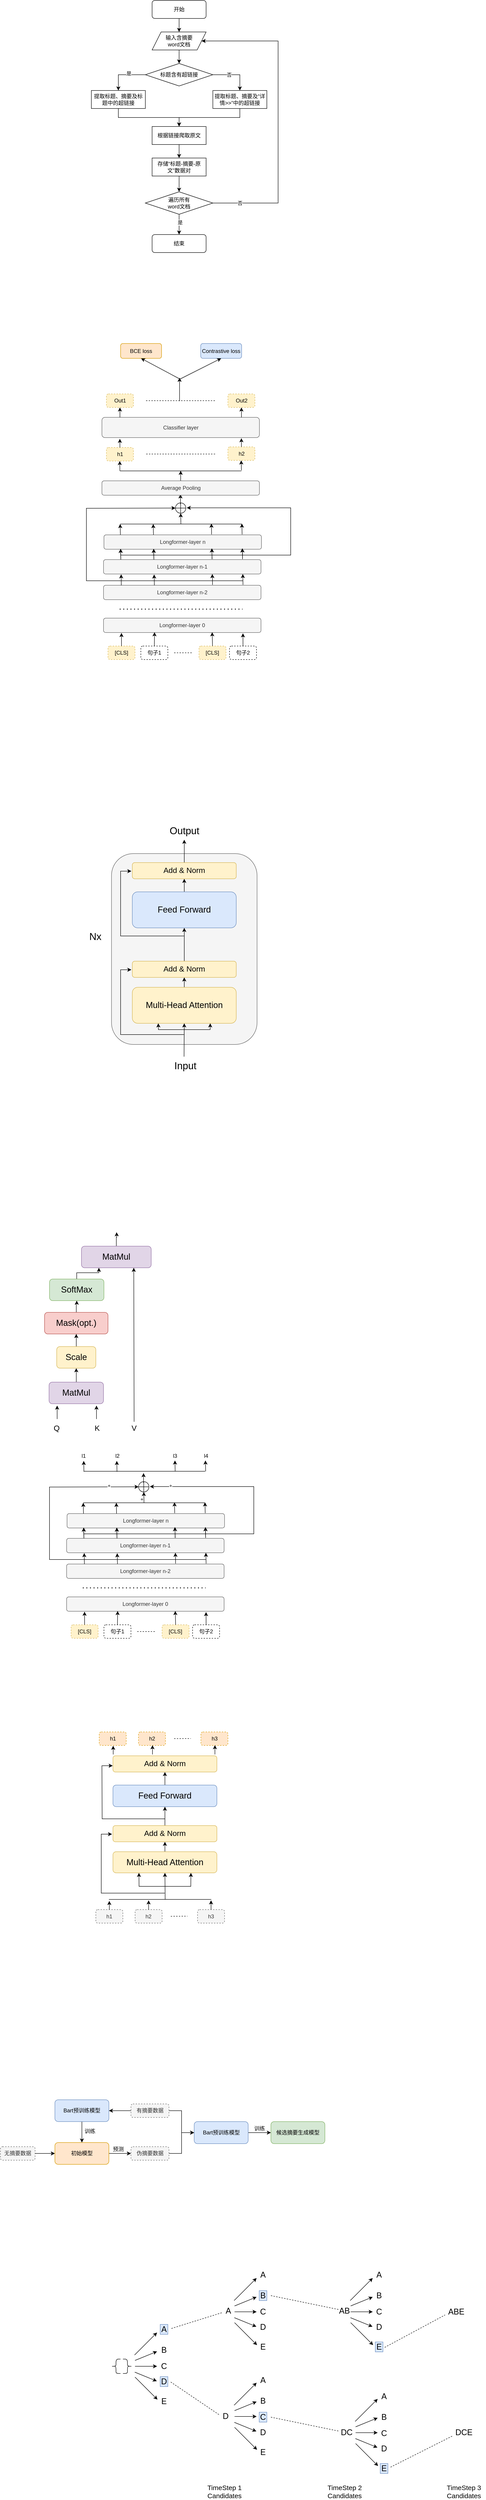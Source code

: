 <mxfile version="21.8.2" type="github">
  <diagram name="第 1 页" id="76xGW2gvjzstjTI4UCQK">
    <mxGraphModel dx="1613" dy="772" grid="0" gridSize="10" guides="1" tooltips="1" connect="1" arrows="1" fold="1" page="0" pageScale="1" pageWidth="827" pageHeight="1169" math="0" shadow="0">
      <root>
        <mxCell id="0" />
        <mxCell id="1" parent="0" />
        <mxCell id="9nG5afrBPGCm_lhxkCzp-64" value="" style="rounded=1;whiteSpace=wrap;html=1;fillColor=#f5f5f5;fontColor=#333333;strokeColor=#666666;" parent="1" vertex="1">
          <mxGeometry x="-150.25" y="2005" width="323.5" height="424" as="geometry" />
        </mxCell>
        <mxCell id="rZd4BDkzofcvLWubVI7U-13" style="edgeStyle=orthogonalEdgeStyle;rounded=0;orthogonalLoop=1;jettySize=auto;html=1;exitX=0.5;exitY=1;exitDx=0;exitDy=0;entryX=0.5;entryY=0;entryDx=0;entryDy=0;" parent="1" source="rZd4BDkzofcvLWubVI7U-1" target="rZd4BDkzofcvLWubVI7U-2" edge="1">
          <mxGeometry relative="1" as="geometry" />
        </mxCell>
        <mxCell id="rZd4BDkzofcvLWubVI7U-1" value="开始" style="rounded=1;whiteSpace=wrap;html=1;" parent="1" vertex="1">
          <mxGeometry x="-60" y="110" width="120" height="40" as="geometry" />
        </mxCell>
        <mxCell id="rZd4BDkzofcvLWubVI7U-14" style="edgeStyle=orthogonalEdgeStyle;rounded=0;orthogonalLoop=1;jettySize=auto;html=1;entryX=0.5;entryY=0;entryDx=0;entryDy=0;" parent="1" source="rZd4BDkzofcvLWubVI7U-2" target="rZd4BDkzofcvLWubVI7U-4" edge="1">
          <mxGeometry relative="1" as="geometry" />
        </mxCell>
        <mxCell id="rZd4BDkzofcvLWubVI7U-2" value="输入含摘要&lt;br&gt;word文档" style="shape=parallelogram;perimeter=parallelogramPerimeter;whiteSpace=wrap;html=1;fixedSize=1;" parent="1" vertex="1">
          <mxGeometry x="-60" y="180" width="120" height="40" as="geometry" />
        </mxCell>
        <mxCell id="rZd4BDkzofcvLWubVI7U-23" style="edgeStyle=orthogonalEdgeStyle;rounded=0;orthogonalLoop=1;jettySize=auto;html=1;entryX=0.5;entryY=0;entryDx=0;entryDy=0;" parent="1" source="rZd4BDkzofcvLWubVI7U-3" target="rZd4BDkzofcvLWubVI7U-10" edge="1">
          <mxGeometry relative="1" as="geometry" />
        </mxCell>
        <mxCell id="rZd4BDkzofcvLWubVI7U-3" value="根据链接爬取原文" style="rounded=0;whiteSpace=wrap;html=1;" parent="1" vertex="1">
          <mxGeometry x="-60" y="390" width="120" height="40" as="geometry" />
        </mxCell>
        <mxCell id="rZd4BDkzofcvLWubVI7U-17" style="edgeStyle=orthogonalEdgeStyle;rounded=0;orthogonalLoop=1;jettySize=auto;html=1;entryX=0.5;entryY=0;entryDx=0;entryDy=0;" parent="1" source="rZd4BDkzofcvLWubVI7U-4" target="rZd4BDkzofcvLWubVI7U-5" edge="1">
          <mxGeometry relative="1" as="geometry">
            <Array as="points">
              <mxPoint x="-135" y="275" />
            </Array>
          </mxGeometry>
        </mxCell>
        <mxCell id="rZd4BDkzofcvLWubVI7U-19" value="是" style="edgeLabel;html=1;align=center;verticalAlign=middle;resizable=0;points=[];" parent="rZd4BDkzofcvLWubVI7U-17" vertex="1" connectable="0">
          <mxGeometry x="-0.225" y="-3" relative="1" as="geometry">
            <mxPoint as="offset" />
          </mxGeometry>
        </mxCell>
        <mxCell id="rZd4BDkzofcvLWubVI7U-18" style="edgeStyle=orthogonalEdgeStyle;rounded=0;orthogonalLoop=1;jettySize=auto;html=1;entryX=0.5;entryY=0;entryDx=0;entryDy=0;" parent="1" source="rZd4BDkzofcvLWubVI7U-4" target="rZd4BDkzofcvLWubVI7U-9" edge="1">
          <mxGeometry relative="1" as="geometry">
            <Array as="points">
              <mxPoint x="135" y="275" />
            </Array>
          </mxGeometry>
        </mxCell>
        <mxCell id="rZd4BDkzofcvLWubVI7U-20" value="否" style="edgeLabel;html=1;align=center;verticalAlign=middle;resizable=0;points=[];" parent="rZd4BDkzofcvLWubVI7U-18" vertex="1" connectable="0">
          <mxGeometry x="-0.251" relative="1" as="geometry">
            <mxPoint as="offset" />
          </mxGeometry>
        </mxCell>
        <mxCell id="rZd4BDkzofcvLWubVI7U-4" value="标题含有超链接" style="rhombus;whiteSpace=wrap;html=1;" parent="1" vertex="1">
          <mxGeometry x="-75" y="250" width="150" height="50" as="geometry" />
        </mxCell>
        <mxCell id="rZd4BDkzofcvLWubVI7U-21" style="edgeStyle=orthogonalEdgeStyle;rounded=0;orthogonalLoop=1;jettySize=auto;html=1;entryX=0.5;entryY=0;entryDx=0;entryDy=0;" parent="1" source="rZd4BDkzofcvLWubVI7U-5" target="rZd4BDkzofcvLWubVI7U-3" edge="1">
          <mxGeometry relative="1" as="geometry">
            <Array as="points">
              <mxPoint x="-135" y="370" />
              <mxPoint y="370" />
            </Array>
          </mxGeometry>
        </mxCell>
        <mxCell id="rZd4BDkzofcvLWubVI7U-5" value="提取标题、摘要及标题中的超链接" style="rounded=0;whiteSpace=wrap;html=1;" parent="1" vertex="1">
          <mxGeometry x="-195" y="310" width="120" height="40" as="geometry" />
        </mxCell>
        <mxCell id="rZd4BDkzofcvLWubVI7U-22" style="edgeStyle=orthogonalEdgeStyle;rounded=0;orthogonalLoop=1;jettySize=auto;html=1;entryX=0.5;entryY=0;entryDx=0;entryDy=0;" parent="1" source="rZd4BDkzofcvLWubVI7U-9" target="rZd4BDkzofcvLWubVI7U-3" edge="1">
          <mxGeometry relative="1" as="geometry">
            <Array as="points">
              <mxPoint x="135" y="370" />
              <mxPoint y="370" />
            </Array>
          </mxGeometry>
        </mxCell>
        <mxCell id="rZd4BDkzofcvLWubVI7U-9" value="提取标题、摘要及“详情&amp;gt;&amp;gt;”中的超链接" style="rounded=0;whiteSpace=wrap;html=1;" parent="1" vertex="1">
          <mxGeometry x="75" y="310" width="120" height="40" as="geometry" />
        </mxCell>
        <mxCell id="rZd4BDkzofcvLWubVI7U-24" style="edgeStyle=orthogonalEdgeStyle;rounded=0;orthogonalLoop=1;jettySize=auto;html=1;entryX=0.5;entryY=0;entryDx=0;entryDy=0;" parent="1" source="rZd4BDkzofcvLWubVI7U-10" target="rZd4BDkzofcvLWubVI7U-12" edge="1">
          <mxGeometry relative="1" as="geometry" />
        </mxCell>
        <mxCell id="rZd4BDkzofcvLWubVI7U-10" value="存储“标题-摘要-原文”数据对" style="rounded=0;whiteSpace=wrap;html=1;" parent="1" vertex="1">
          <mxGeometry x="-60" y="460" width="120" height="40" as="geometry" />
        </mxCell>
        <mxCell id="rZd4BDkzofcvLWubVI7U-11" value="结束" style="rounded=1;whiteSpace=wrap;html=1;" parent="1" vertex="1">
          <mxGeometry x="-60" y="630" width="120" height="40" as="geometry" />
        </mxCell>
        <mxCell id="rZd4BDkzofcvLWubVI7U-25" style="edgeStyle=orthogonalEdgeStyle;rounded=0;orthogonalLoop=1;jettySize=auto;html=1;entryX=0.5;entryY=0;entryDx=0;entryDy=0;" parent="1" source="rZd4BDkzofcvLWubVI7U-12" target="rZd4BDkzofcvLWubVI7U-11" edge="1">
          <mxGeometry relative="1" as="geometry" />
        </mxCell>
        <mxCell id="rZd4BDkzofcvLWubVI7U-27" value="是" style="edgeLabel;html=1;align=center;verticalAlign=middle;resizable=0;points=[];" parent="rZd4BDkzofcvLWubVI7U-25" vertex="1" connectable="0">
          <mxGeometry x="-0.206" y="2" relative="1" as="geometry">
            <mxPoint as="offset" />
          </mxGeometry>
        </mxCell>
        <mxCell id="rZd4BDkzofcvLWubVI7U-26" style="edgeStyle=orthogonalEdgeStyle;rounded=0;orthogonalLoop=1;jettySize=auto;html=1;entryX=1;entryY=0.5;entryDx=0;entryDy=0;" parent="1" source="rZd4BDkzofcvLWubVI7U-12" target="rZd4BDkzofcvLWubVI7U-2" edge="1">
          <mxGeometry relative="1" as="geometry">
            <Array as="points">
              <mxPoint x="220" y="560" />
              <mxPoint x="220" y="200" />
            </Array>
          </mxGeometry>
        </mxCell>
        <mxCell id="rZd4BDkzofcvLWubVI7U-28" value="否" style="edgeLabel;html=1;align=center;verticalAlign=middle;resizable=0;points=[];" parent="rZd4BDkzofcvLWubVI7U-26" vertex="1" connectable="0">
          <mxGeometry x="0.073" y="-4" relative="1" as="geometry">
            <mxPoint x="-89" y="217" as="offset" />
          </mxGeometry>
        </mxCell>
        <mxCell id="rZd4BDkzofcvLWubVI7U-12" value="遍历所有&lt;br&gt;word文档" style="rhombus;whiteSpace=wrap;html=1;" parent="1" vertex="1">
          <mxGeometry x="-75" y="535" width="150" height="50" as="geometry" />
        </mxCell>
        <mxCell id="9nG5afrBPGCm_lhxkCzp-1" value="Longformer-layer 0" style="rounded=1;whiteSpace=wrap;html=1;fillColor=#f5f5f5;fontColor=#333333;strokeColor=#666666;" parent="1" vertex="1">
          <mxGeometry x="-168" y="1482" width="350" height="32" as="geometry" />
        </mxCell>
        <mxCell id="9nG5afrBPGCm_lhxkCzp-2" value="Classifier layer" style="rounded=1;whiteSpace=wrap;html=1;fillColor=#f5f5f5;fontColor=#333333;strokeColor=#666666;" parent="1" vertex="1">
          <mxGeometry x="-171.5" y="1036" width="350" height="45" as="geometry" />
        </mxCell>
        <mxCell id="9nG5afrBPGCm_lhxkCzp-3" value="[CLS]" style="text;html=1;strokeColor=#d6b656;fillColor=#fff2cc;align=center;verticalAlign=middle;whiteSpace=wrap;rounded=1;dashed=1;" parent="1" vertex="1">
          <mxGeometry x="-158" y="1544" width="60" height="30" as="geometry" />
        </mxCell>
        <mxCell id="9nG5afrBPGCm_lhxkCzp-4" value="" style="endArrow=classic;html=1;rounded=0;exitX=0.5;exitY=0;exitDx=0;exitDy=0;entryX=0.114;entryY=1.028;entryDx=0;entryDy=0;entryPerimeter=0;" parent="1" source="9nG5afrBPGCm_lhxkCzp-3" target="9nG5afrBPGCm_lhxkCzp-1" edge="1">
          <mxGeometry width="50" height="50" relative="1" as="geometry">
            <mxPoint x="32" y="1514" as="sourcePoint" />
            <mxPoint x="82" y="1464" as="targetPoint" />
          </mxGeometry>
        </mxCell>
        <mxCell id="9nG5afrBPGCm_lhxkCzp-5" value="句子1" style="text;html=1;strokeColor=default;fillColor=none;align=center;verticalAlign=middle;whiteSpace=wrap;rounded=1;dashed=1;" parent="1" vertex="1">
          <mxGeometry x="-85" y="1544" width="60" height="30" as="geometry" />
        </mxCell>
        <mxCell id="9nG5afrBPGCm_lhxkCzp-6" value="" style="endArrow=classic;html=1;rounded=0;exitX=0.5;exitY=0;exitDx=0;exitDy=0;entryX=0.324;entryY=0.979;entryDx=0;entryDy=0;entryPerimeter=0;" parent="1" source="9nG5afrBPGCm_lhxkCzp-5" target="9nG5afrBPGCm_lhxkCzp-1" edge="1">
          <mxGeometry width="50" height="50" relative="1" as="geometry">
            <mxPoint x="122" y="1514" as="sourcePoint" />
            <mxPoint x="-38.1" y="1515.68" as="targetPoint" />
            <Array as="points" />
          </mxGeometry>
        </mxCell>
        <mxCell id="9nG5afrBPGCm_lhxkCzp-7" value="[CLS]" style="text;html=1;strokeColor=#d6b656;fillColor=#fff2cc;align=center;verticalAlign=middle;whiteSpace=wrap;rounded=1;dashed=1;" parent="1" vertex="1">
          <mxGeometry x="44.25" y="1544" width="60" height="30" as="geometry" />
        </mxCell>
        <mxCell id="9nG5afrBPGCm_lhxkCzp-8" value="" style="endArrow=classic;html=1;rounded=0;exitX=0.5;exitY=0;exitDx=0;exitDy=0;entryX=0.69;entryY=0.979;entryDx=0;entryDy=0;entryPerimeter=0;" parent="1" source="9nG5afrBPGCm_lhxkCzp-7" target="9nG5afrBPGCm_lhxkCzp-1" edge="1">
          <mxGeometry width="50" height="50" relative="1" as="geometry">
            <mxPoint x="212" y="1512.32" as="sourcePoint" />
            <mxPoint x="51.9" y="1514" as="targetPoint" />
          </mxGeometry>
        </mxCell>
        <mxCell id="9nG5afrBPGCm_lhxkCzp-9" value="句子2" style="text;html=1;strokeColor=default;fillColor=none;align=center;verticalAlign=middle;whiteSpace=wrap;rounded=1;dashed=1;" parent="1" vertex="1">
          <mxGeometry x="112" y="1544" width="60" height="30" as="geometry" />
        </mxCell>
        <mxCell id="9nG5afrBPGCm_lhxkCzp-10" value="" style="endArrow=classic;html=1;rounded=0;exitX=0.5;exitY=0;exitDx=0;exitDy=0;entryX=0.114;entryY=1.028;entryDx=0;entryDy=0;entryPerimeter=0;" parent="1" source="9nG5afrBPGCm_lhxkCzp-9" edge="1">
          <mxGeometry width="50" height="50" relative="1" as="geometry">
            <mxPoint x="302" y="1514" as="sourcePoint" />
            <mxPoint x="141.9" y="1515.68" as="targetPoint" />
          </mxGeometry>
        </mxCell>
        <mxCell id="9nG5afrBPGCm_lhxkCzp-11" value="h1" style="text;html=1;strokeColor=#d6b656;fillColor=#fff2cc;align=center;verticalAlign=middle;whiteSpace=wrap;rounded=1;dashed=1;" parent="1" vertex="1">
          <mxGeometry x="-161.5" y="1103" width="60" height="30" as="geometry" />
        </mxCell>
        <mxCell id="9nG5afrBPGCm_lhxkCzp-12" value="" style="endArrow=classic;html=1;rounded=0;exitX=0.5;exitY=0;exitDx=0;exitDy=0;entryX=0.114;entryY=1.028;entryDx=0;entryDy=0;entryPerimeter=0;" parent="1" source="9nG5afrBPGCm_lhxkCzp-11" edge="1">
          <mxGeometry width="50" height="50" relative="1" as="geometry">
            <mxPoint x="28.5" y="1082" as="sourcePoint" />
            <mxPoint x="-131.6" y="1083.68" as="targetPoint" />
          </mxGeometry>
        </mxCell>
        <mxCell id="9nG5afrBPGCm_lhxkCzp-13" value="" style="endArrow=classic;html=1;rounded=0;entryX=0.114;entryY=1.028;entryDx=0;entryDy=0;entryPerimeter=0;" parent="1" edge="1">
          <mxGeometry width="50" height="50" relative="1" as="geometry">
            <mxPoint x="-131.5" y="1155" as="sourcePoint" />
            <mxPoint x="-132.0" y="1133" as="targetPoint" />
          </mxGeometry>
        </mxCell>
        <mxCell id="9nG5afrBPGCm_lhxkCzp-14" value="Out1" style="text;html=1;strokeColor=#d6b656;fillColor=#fff2cc;align=center;verticalAlign=middle;whiteSpace=wrap;rounded=1;dashed=1;" parent="1" vertex="1">
          <mxGeometry x="-161.5" y="984" width="60" height="30" as="geometry" />
        </mxCell>
        <mxCell id="9nG5afrBPGCm_lhxkCzp-15" value="Out2" style="text;html=1;strokeColor=#d6b656;fillColor=#fff2cc;align=center;verticalAlign=middle;whiteSpace=wrap;rounded=1;dashed=1;" parent="1" vertex="1">
          <mxGeometry x="108.5" y="984" width="60" height="30" as="geometry" />
        </mxCell>
        <mxCell id="9nG5afrBPGCm_lhxkCzp-16" value="" style="endArrow=classic;html=1;rounded=0;exitX=0.5;exitY=0;exitDx=0;exitDy=0;entryX=0.5;entryY=1;entryDx=0;entryDy=0;" parent="1" target="9nG5afrBPGCm_lhxkCzp-14" edge="1">
          <mxGeometry width="50" height="50" relative="1" as="geometry">
            <mxPoint x="-131.45" y="1036" as="sourcePoint" />
            <mxPoint x="-131.55" y="1007.68" as="targetPoint" />
          </mxGeometry>
        </mxCell>
        <mxCell id="9nG5afrBPGCm_lhxkCzp-17" value="" style="endArrow=classic;html=1;rounded=0;exitX=0.5;exitY=0;exitDx=0;exitDy=0;entryX=0.5;entryY=1;entryDx=0;entryDy=0;" parent="1" target="9nG5afrBPGCm_lhxkCzp-15" edge="1">
          <mxGeometry width="50" height="50" relative="1" as="geometry">
            <mxPoint x="138.55" y="1036" as="sourcePoint" />
            <mxPoint x="138.45" y="1007.68" as="targetPoint" />
          </mxGeometry>
        </mxCell>
        <mxCell id="9nG5afrBPGCm_lhxkCzp-18" value="" style="endArrow=none;dashed=1;html=1;rounded=0;" parent="1" edge="1">
          <mxGeometry width="50" height="50" relative="1" as="geometry">
            <mxPoint x="-11" y="1559" as="sourcePoint" />
            <mxPoint x="28" y="1559" as="targetPoint" />
          </mxGeometry>
        </mxCell>
        <mxCell id="9nG5afrBPGCm_lhxkCzp-19" value="Longformer-layer n-2" style="rounded=1;whiteSpace=wrap;html=1;fillColor=#f5f5f5;fontColor=#333333;strokeColor=#666666;" parent="1" vertex="1">
          <mxGeometry x="-168" y="1409" width="350" height="32" as="geometry" />
        </mxCell>
        <mxCell id="9nG5afrBPGCm_lhxkCzp-20" value="Longformer-layer n-1" style="rounded=1;whiteSpace=wrap;html=1;fillColor=#f5f5f5;fontColor=#333333;strokeColor=#666666;" parent="1" vertex="1">
          <mxGeometry x="-168" y="1352" width="350" height="32" as="geometry" />
        </mxCell>
        <mxCell id="9nG5afrBPGCm_lhxkCzp-21" value="Longformer-layer n" style="rounded=1;whiteSpace=wrap;html=1;fillColor=#f5f5f5;fontColor=#333333;strokeColor=#666666;" parent="1" vertex="1">
          <mxGeometry x="-167" y="1297" width="350" height="32" as="geometry" />
        </mxCell>
        <mxCell id="9nG5afrBPGCm_lhxkCzp-22" value="" style="endArrow=none;dashed=1;html=1;dashPattern=1 3;strokeWidth=2;rounded=0;" parent="1" edge="1">
          <mxGeometry width="50" height="50" relative="1" as="geometry">
            <mxPoint x="-132" y="1462" as="sourcePoint" />
            <mxPoint x="141" y="1462" as="targetPoint" />
          </mxGeometry>
        </mxCell>
        <mxCell id="9nG5afrBPGCm_lhxkCzp-23" value="" style="endArrow=classic;html=1;rounded=0;exitX=0.5;exitY=0;exitDx=0;exitDy=0;entryX=0.112;entryY=1.021;entryDx=0;entryDy=0;entryPerimeter=0;" parent="1" target="9nG5afrBPGCm_lhxkCzp-20" edge="1">
          <mxGeometry width="50" height="50" relative="1" as="geometry">
            <mxPoint x="-128.5" y="1409" as="sourcePoint" />
            <mxPoint x="-128" y="1384" as="targetPoint" />
          </mxGeometry>
        </mxCell>
        <mxCell id="9nG5afrBPGCm_lhxkCzp-24" value="" style="endArrow=classic;html=1;rounded=0;exitX=0.5;exitY=0;exitDx=0;exitDy=0;entryX=0.112;entryY=1.021;entryDx=0;entryDy=0;entryPerimeter=0;" parent="1" edge="1">
          <mxGeometry width="50" height="50" relative="1" as="geometry">
            <mxPoint x="-55" y="1409" as="sourcePoint" />
            <mxPoint x="-55.5" y="1385" as="targetPoint" />
          </mxGeometry>
        </mxCell>
        <mxCell id="9nG5afrBPGCm_lhxkCzp-25" value="" style="endArrow=classic;html=1;rounded=0;exitX=0.5;exitY=0;exitDx=0;exitDy=0;entryX=0.112;entryY=1.021;entryDx=0;entryDy=0;entryPerimeter=0;" parent="1" edge="1">
          <mxGeometry width="50" height="50" relative="1" as="geometry">
            <mxPoint x="74.25" y="1408" as="sourcePoint" />
            <mxPoint x="73.75" y="1384" as="targetPoint" />
          </mxGeometry>
        </mxCell>
        <mxCell id="9nG5afrBPGCm_lhxkCzp-26" value="" style="endArrow=classic;html=1;rounded=0;exitX=0.5;exitY=0;exitDx=0;exitDy=0;entryX=0.112;entryY=1.021;entryDx=0;entryDy=0;entryPerimeter=0;" parent="1" edge="1">
          <mxGeometry width="50" height="50" relative="1" as="geometry">
            <mxPoint x="142" y="1408" as="sourcePoint" />
            <mxPoint x="141.5" y="1384" as="targetPoint" />
          </mxGeometry>
        </mxCell>
        <mxCell id="9nG5afrBPGCm_lhxkCzp-27" value="" style="endArrow=classic;html=1;rounded=0;exitX=0.5;exitY=0;exitDx=0;exitDy=0;entryX=0.112;entryY=1.021;entryDx=0;entryDy=0;entryPerimeter=0;" parent="1" edge="1">
          <mxGeometry width="50" height="50" relative="1" as="geometry">
            <mxPoint x="-129.5" y="1352" as="sourcePoint" />
            <mxPoint x="-130" y="1328" as="targetPoint" />
          </mxGeometry>
        </mxCell>
        <mxCell id="9nG5afrBPGCm_lhxkCzp-28" value="" style="endArrow=classic;html=1;rounded=0;exitX=0.5;exitY=0;exitDx=0;exitDy=0;entryX=0.112;entryY=1.021;entryDx=0;entryDy=0;entryPerimeter=0;" parent="1" edge="1">
          <mxGeometry width="50" height="50" relative="1" as="geometry">
            <mxPoint x="-56" y="1352" as="sourcePoint" />
            <mxPoint x="-56.5" y="1328" as="targetPoint" />
          </mxGeometry>
        </mxCell>
        <mxCell id="9nG5afrBPGCm_lhxkCzp-29" value="" style="endArrow=classic;html=1;rounded=0;exitX=0.5;exitY=0;exitDx=0;exitDy=0;entryX=0.112;entryY=1.021;entryDx=0;entryDy=0;entryPerimeter=0;" parent="1" edge="1">
          <mxGeometry width="50" height="50" relative="1" as="geometry">
            <mxPoint x="73.25" y="1351" as="sourcePoint" />
            <mxPoint x="72.75" y="1327" as="targetPoint" />
          </mxGeometry>
        </mxCell>
        <mxCell id="9nG5afrBPGCm_lhxkCzp-30" value="" style="endArrow=classic;html=1;rounded=0;exitX=0.5;exitY=0;exitDx=0;exitDy=0;entryX=0.112;entryY=1.021;entryDx=0;entryDy=0;entryPerimeter=0;" parent="1" edge="1">
          <mxGeometry width="50" height="50" relative="1" as="geometry">
            <mxPoint x="141" y="1351" as="sourcePoint" />
            <mxPoint x="140.5" y="1327" as="targetPoint" />
          </mxGeometry>
        </mxCell>
        <mxCell id="9nG5afrBPGCm_lhxkCzp-31" value="" style="endArrow=classic;html=1;rounded=0;exitX=0.5;exitY=0;exitDx=0;exitDy=0;entryX=0.112;entryY=1.021;entryDx=0;entryDy=0;entryPerimeter=0;" parent="1" edge="1">
          <mxGeometry width="50" height="50" relative="1" as="geometry">
            <mxPoint x="-129.5" y="1352" as="sourcePoint" />
            <mxPoint x="-130" y="1328" as="targetPoint" />
          </mxGeometry>
        </mxCell>
        <mxCell id="9nG5afrBPGCm_lhxkCzp-32" value="" style="endArrow=classic;html=1;rounded=0;exitX=0.5;exitY=0;exitDx=0;exitDy=0;entryX=0.112;entryY=1.021;entryDx=0;entryDy=0;entryPerimeter=0;" parent="1" edge="1">
          <mxGeometry width="50" height="50" relative="1" as="geometry">
            <mxPoint x="-56" y="1352" as="sourcePoint" />
            <mxPoint x="-56.5" y="1328" as="targetPoint" />
          </mxGeometry>
        </mxCell>
        <mxCell id="9nG5afrBPGCm_lhxkCzp-33" value="" style="endArrow=classic;html=1;rounded=0;exitX=0.5;exitY=0;exitDx=0;exitDy=0;entryX=0.112;entryY=1.021;entryDx=0;entryDy=0;entryPerimeter=0;" parent="1" edge="1">
          <mxGeometry width="50" height="50" relative="1" as="geometry">
            <mxPoint x="73.25" y="1351" as="sourcePoint" />
            <mxPoint x="72.75" y="1327" as="targetPoint" />
          </mxGeometry>
        </mxCell>
        <mxCell id="9nG5afrBPGCm_lhxkCzp-34" value="" style="endArrow=classic;html=1;rounded=0;exitX=0.5;exitY=0;exitDx=0;exitDy=0;entryX=0.112;entryY=1.021;entryDx=0;entryDy=0;entryPerimeter=0;" parent="1" edge="1">
          <mxGeometry width="50" height="50" relative="1" as="geometry">
            <mxPoint x="141" y="1351" as="sourcePoint" />
            <mxPoint x="140.5" y="1327" as="targetPoint" />
          </mxGeometry>
        </mxCell>
        <mxCell id="9nG5afrBPGCm_lhxkCzp-35" value="" style="endArrow=classic;html=1;rounded=0;exitX=0.5;exitY=0;exitDx=0;exitDy=0;entryX=0.112;entryY=1.021;entryDx=0;entryDy=0;entryPerimeter=0;" parent="1" edge="1">
          <mxGeometry width="50" height="50" relative="1" as="geometry">
            <mxPoint x="-130.5" y="1297" as="sourcePoint" />
            <mxPoint x="-131" y="1273" as="targetPoint" />
          </mxGeometry>
        </mxCell>
        <mxCell id="9nG5afrBPGCm_lhxkCzp-36" value="" style="endArrow=classic;html=1;rounded=0;exitX=0.5;exitY=0;exitDx=0;exitDy=0;entryX=0.112;entryY=1.021;entryDx=0;entryDy=0;entryPerimeter=0;" parent="1" edge="1">
          <mxGeometry width="50" height="50" relative="1" as="geometry">
            <mxPoint x="-57" y="1297" as="sourcePoint" />
            <mxPoint x="-57.5" y="1273" as="targetPoint" />
          </mxGeometry>
        </mxCell>
        <mxCell id="9nG5afrBPGCm_lhxkCzp-37" value="" style="endArrow=classic;html=1;rounded=0;exitX=0.5;exitY=0;exitDx=0;exitDy=0;entryX=0.112;entryY=1.021;entryDx=0;entryDy=0;entryPerimeter=0;" parent="1" edge="1">
          <mxGeometry width="50" height="50" relative="1" as="geometry">
            <mxPoint x="72.25" y="1296" as="sourcePoint" />
            <mxPoint x="71.75" y="1272" as="targetPoint" />
          </mxGeometry>
        </mxCell>
        <mxCell id="9nG5afrBPGCm_lhxkCzp-38" value="" style="endArrow=classic;html=1;rounded=0;exitX=0.5;exitY=0;exitDx=0;exitDy=0;entryX=0.112;entryY=1.021;entryDx=0;entryDy=0;entryPerimeter=0;" parent="1" edge="1">
          <mxGeometry width="50" height="50" relative="1" as="geometry">
            <mxPoint x="140" y="1296" as="sourcePoint" />
            <mxPoint x="139.5" y="1272" as="targetPoint" />
          </mxGeometry>
        </mxCell>
        <mxCell id="9nG5afrBPGCm_lhxkCzp-39" value="" style="shape=orEllipse;perimeter=ellipsePerimeter;whiteSpace=wrap;html=1;backgroundOutline=1;" parent="1" vertex="1">
          <mxGeometry x="-8" y="1226" width="23" height="23" as="geometry" />
        </mxCell>
        <mxCell id="9nG5afrBPGCm_lhxkCzp-40" value="" style="endArrow=none;html=1;rounded=0;" parent="1" edge="1">
          <mxGeometry width="50" height="50" relative="1" as="geometry">
            <mxPoint x="-131" y="1273" as="sourcePoint" />
            <mxPoint x="139" y="1273" as="targetPoint" />
          </mxGeometry>
        </mxCell>
        <mxCell id="9nG5afrBPGCm_lhxkCzp-41" value="" style="endArrow=classic;html=1;rounded=0;entryX=0.5;entryY=1;entryDx=0;entryDy=0;" parent="1" target="9nG5afrBPGCm_lhxkCzp-39" edge="1">
          <mxGeometry width="50" height="50" relative="1" as="geometry">
            <mxPoint x="4" y="1273" as="sourcePoint" />
            <mxPoint x="95" y="1287" as="targetPoint" />
          </mxGeometry>
        </mxCell>
        <mxCell id="9nG5afrBPGCm_lhxkCzp-42" value="" style="endArrow=classic;html=1;rounded=0;entryX=0;entryY=0.5;entryDx=0;entryDy=0;" parent="1" target="9nG5afrBPGCm_lhxkCzp-39" edge="1">
          <mxGeometry width="50" height="50" relative="1" as="geometry">
            <mxPoint x="142" y="1399" as="sourcePoint" />
            <mxPoint x="-11" y="1238" as="targetPoint" />
            <Array as="points">
              <mxPoint x="-206" y="1399" />
              <mxPoint x="-206" y="1238" />
            </Array>
          </mxGeometry>
        </mxCell>
        <mxCell id="9nG5afrBPGCm_lhxkCzp-43" value="" style="endArrow=classic;html=1;rounded=0;" parent="1" edge="1">
          <mxGeometry width="50" height="50" relative="1" as="geometry">
            <mxPoint x="-129" y="1342" as="sourcePoint" />
            <mxPoint x="17" y="1237" as="targetPoint" />
            <Array as="points">
              <mxPoint x="248" y="1342" />
              <mxPoint x="248" y="1237" />
            </Array>
          </mxGeometry>
        </mxCell>
        <mxCell id="9nG5afrBPGCm_lhxkCzp-44" value="" style="endArrow=none;dashed=1;html=1;rounded=0;" parent="1" edge="1">
          <mxGeometry width="50" height="50" relative="1" as="geometry">
            <mxPoint x="-73.5" y="999" as="sourcePoint" />
            <mxPoint x="79.5" y="999" as="targetPoint" />
          </mxGeometry>
        </mxCell>
        <mxCell id="9nG5afrBPGCm_lhxkCzp-45" value="" style="endArrow=none;html=1;rounded=0;" parent="1" edge="1">
          <mxGeometry width="50" height="50" relative="1" as="geometry">
            <mxPoint x="-131.5" y="1155" as="sourcePoint" />
            <mxPoint x="138.5" y="1155" as="targetPoint" />
          </mxGeometry>
        </mxCell>
        <mxCell id="9nG5afrBPGCm_lhxkCzp-46" value="h2" style="text;html=1;strokeColor=#d6b656;fillColor=#fff2cc;align=center;verticalAlign=middle;whiteSpace=wrap;rounded=1;dashed=1;" parent="1" vertex="1">
          <mxGeometry x="108.5" y="1101.66" width="60" height="30" as="geometry" />
        </mxCell>
        <mxCell id="9nG5afrBPGCm_lhxkCzp-47" value="" style="endArrow=classic;html=1;rounded=0;exitX=0.5;exitY=0;exitDx=0;exitDy=0;entryX=0.114;entryY=1.028;entryDx=0;entryDy=0;entryPerimeter=0;" parent="1" source="9nG5afrBPGCm_lhxkCzp-46" edge="1">
          <mxGeometry width="50" height="50" relative="1" as="geometry">
            <mxPoint x="298.5" y="1080.66" as="sourcePoint" />
            <mxPoint x="138.4" y="1082.34" as="targetPoint" />
          </mxGeometry>
        </mxCell>
        <mxCell id="9nG5afrBPGCm_lhxkCzp-48" value="" style="endArrow=classic;html=1;rounded=0;entryX=0.114;entryY=1.028;entryDx=0;entryDy=0;entryPerimeter=0;" parent="1" edge="1">
          <mxGeometry width="50" height="50" relative="1" as="geometry">
            <mxPoint x="138.5" y="1153.66" as="sourcePoint" />
            <mxPoint x="138.0" y="1131.66" as="targetPoint" />
          </mxGeometry>
        </mxCell>
        <mxCell id="9nG5afrBPGCm_lhxkCzp-49" value="" style="endArrow=none;dashed=1;html=1;rounded=0;" parent="1" edge="1">
          <mxGeometry width="50" height="50" relative="1" as="geometry">
            <mxPoint x="-73" y="1117.5" as="sourcePoint" />
            <mxPoint x="80" y="1117.5" as="targetPoint" />
          </mxGeometry>
        </mxCell>
        <mxCell id="9nG5afrBPGCm_lhxkCzp-50" value="" style="endArrow=classic;html=1;rounded=0;" parent="1" edge="1">
          <mxGeometry width="50" height="50" relative="1" as="geometry">
            <mxPoint x="3" y="1229" as="sourcePoint" />
            <mxPoint x="3" y="1207" as="targetPoint" />
          </mxGeometry>
        </mxCell>
        <mxCell id="9nG5afrBPGCm_lhxkCzp-51" style="edgeStyle=orthogonalEdgeStyle;rounded=0;orthogonalLoop=1;jettySize=auto;html=1;" parent="1" source="9nG5afrBPGCm_lhxkCzp-52" edge="1">
          <mxGeometry relative="1" as="geometry">
            <mxPoint x="3.5" y="1154.667" as="targetPoint" />
          </mxGeometry>
        </mxCell>
        <mxCell id="9nG5afrBPGCm_lhxkCzp-52" value="Average Pooling" style="rounded=1;whiteSpace=wrap;html=1;fillColor=#f5f5f5;fontColor=#333333;strokeColor=#666666;" parent="1" vertex="1">
          <mxGeometry x="-171.5" y="1177" width="350" height="32" as="geometry" />
        </mxCell>
        <mxCell id="9nG5afrBPGCm_lhxkCzp-53" value="BCE loss" style="rounded=1;whiteSpace=wrap;html=1;fillColor=#ffe6cc;strokeColor=#d79b00;" parent="1" vertex="1">
          <mxGeometry x="-130" y="872" width="91" height="33" as="geometry" />
        </mxCell>
        <mxCell id="9nG5afrBPGCm_lhxkCzp-54" value="Contrastive loss" style="rounded=1;whiteSpace=wrap;html=1;fillColor=#dae8fc;strokeColor=#6c8ebf;" parent="1" vertex="1">
          <mxGeometry x="48" y="872" width="91" height="33" as="geometry" />
        </mxCell>
        <mxCell id="9nG5afrBPGCm_lhxkCzp-56" value="" style="endArrow=classic;html=1;rounded=0;" parent="1" edge="1">
          <mxGeometry width="50" height="50" relative="1" as="geometry">
            <mxPoint x="1" y="1000" as="sourcePoint" />
            <mxPoint x="1" y="948" as="targetPoint" />
          </mxGeometry>
        </mxCell>
        <mxCell id="9nG5afrBPGCm_lhxkCzp-57" value="" style="endArrow=classic;html=1;rounded=0;entryX=0.5;entryY=1;entryDx=0;entryDy=0;" parent="1" target="9nG5afrBPGCm_lhxkCzp-53" edge="1">
          <mxGeometry width="50" height="50" relative="1" as="geometry">
            <mxPoint y="950" as="sourcePoint" />
            <mxPoint x="41" y="1132" as="targetPoint" />
          </mxGeometry>
        </mxCell>
        <mxCell id="9nG5afrBPGCm_lhxkCzp-58" value="" style="endArrow=classic;html=1;rounded=0;entryX=0.5;entryY=1;entryDx=0;entryDy=0;" parent="1" target="9nG5afrBPGCm_lhxkCzp-54" edge="1">
          <mxGeometry width="50" height="50" relative="1" as="geometry">
            <mxPoint y="952" as="sourcePoint" />
            <mxPoint x="41" y="1132" as="targetPoint" />
          </mxGeometry>
        </mxCell>
        <mxCell id="9nG5afrBPGCm_lhxkCzp-71" style="edgeStyle=orthogonalEdgeStyle;rounded=0;orthogonalLoop=1;jettySize=auto;html=1;" parent="1" source="9nG5afrBPGCm_lhxkCzp-59" target="9nG5afrBPGCm_lhxkCzp-61" edge="1">
          <mxGeometry relative="1" as="geometry" />
        </mxCell>
        <mxCell id="9nG5afrBPGCm_lhxkCzp-59" value="&lt;font style=&quot;font-size: 19px;&quot;&gt;Multi-Head Attention&lt;/font&gt;" style="rounded=1;whiteSpace=wrap;html=1;fillColor=#fff2cc;strokeColor=#d6b656;" parent="1" vertex="1">
          <mxGeometry x="-104" y="2302" width="231" height="80" as="geometry" />
        </mxCell>
        <mxCell id="9nG5afrBPGCm_lhxkCzp-72" value="" style="edgeStyle=orthogonalEdgeStyle;rounded=0;orthogonalLoop=1;jettySize=auto;html=1;" parent="1" source="9nG5afrBPGCm_lhxkCzp-60" target="9nG5afrBPGCm_lhxkCzp-63" edge="1">
          <mxGeometry relative="1" as="geometry" />
        </mxCell>
        <mxCell id="9nG5afrBPGCm_lhxkCzp-60" value="&lt;font style=&quot;font-size: 19px;&quot;&gt;Feed Forward&lt;/font&gt;" style="rounded=1;whiteSpace=wrap;html=1;fillColor=#dae8fc;strokeColor=#6c8ebf;" parent="1" vertex="1">
          <mxGeometry x="-104" y="2090" width="231" height="80" as="geometry" />
        </mxCell>
        <mxCell id="9nG5afrBPGCm_lhxkCzp-70" style="edgeStyle=orthogonalEdgeStyle;rounded=0;orthogonalLoop=1;jettySize=auto;html=1;" parent="1" source="9nG5afrBPGCm_lhxkCzp-61" target="9nG5afrBPGCm_lhxkCzp-60" edge="1">
          <mxGeometry relative="1" as="geometry" />
        </mxCell>
        <mxCell id="9nG5afrBPGCm_lhxkCzp-61" value="Add &amp;amp; Norm" style="rounded=1;whiteSpace=wrap;html=1;fontSize=17;fillColor=#fff2cc;strokeColor=#d6b656;" parent="1" vertex="1">
          <mxGeometry x="-104" y="2244" width="231" height="36" as="geometry" />
        </mxCell>
        <mxCell id="9nG5afrBPGCm_lhxkCzp-75" style="edgeStyle=orthogonalEdgeStyle;rounded=0;orthogonalLoop=1;jettySize=auto;html=1;" parent="1" source="9nG5afrBPGCm_lhxkCzp-63" edge="1">
          <mxGeometry relative="1" as="geometry">
            <mxPoint x="11.5" y="1974.175" as="targetPoint" />
          </mxGeometry>
        </mxCell>
        <mxCell id="9nG5afrBPGCm_lhxkCzp-63" value="Add &amp;amp; Norm" style="rounded=1;whiteSpace=wrap;html=1;fontSize=17;fillColor=#fff2cc;strokeColor=#d6b656;" parent="1" vertex="1">
          <mxGeometry x="-104" y="2025" width="231" height="36" as="geometry" />
        </mxCell>
        <mxCell id="9nG5afrBPGCm_lhxkCzp-65" value="" style="endArrow=classic;html=1;rounded=0;entryX=0.5;entryY=1;entryDx=0;entryDy=0;" parent="1" target="9nG5afrBPGCm_lhxkCzp-59" edge="1">
          <mxGeometry width="50" height="50" relative="1" as="geometry">
            <mxPoint x="11" y="2456" as="sourcePoint" />
            <mxPoint x="29" y="2226" as="targetPoint" />
          </mxGeometry>
        </mxCell>
        <mxCell id="9nG5afrBPGCm_lhxkCzp-67" value="" style="endArrow=classic;startArrow=classic;html=1;rounded=0;exitX=0.25;exitY=1;exitDx=0;exitDy=0;entryX=0.75;entryY=1;entryDx=0;entryDy=0;" parent="1" source="9nG5afrBPGCm_lhxkCzp-59" target="9nG5afrBPGCm_lhxkCzp-59" edge="1">
          <mxGeometry width="50" height="50" relative="1" as="geometry">
            <mxPoint x="-21" y="2276" as="sourcePoint" />
            <mxPoint x="243" y="2294" as="targetPoint" />
            <Array as="points">
              <mxPoint x="-46" y="2396" />
              <mxPoint x="-37" y="2396" />
              <mxPoint x="69" y="2396" />
            </Array>
          </mxGeometry>
        </mxCell>
        <mxCell id="9nG5afrBPGCm_lhxkCzp-69" value="" style="endArrow=classic;html=1;rounded=0;" parent="1" edge="1">
          <mxGeometry width="50" height="50" relative="1" as="geometry">
            <mxPoint x="11" y="2407" as="sourcePoint" />
            <mxPoint x="-106" y="2263" as="targetPoint" />
            <Array as="points">
              <mxPoint x="-130" y="2407" />
              <mxPoint x="-130" y="2263" />
            </Array>
          </mxGeometry>
        </mxCell>
        <mxCell id="9nG5afrBPGCm_lhxkCzp-73" value="" style="endArrow=classic;html=1;rounded=0;" parent="1" edge="1">
          <mxGeometry width="50" height="50" relative="1" as="geometry">
            <mxPoint x="11" y="2188" as="sourcePoint" />
            <mxPoint x="-106" y="2044" as="targetPoint" />
            <Array as="points">
              <mxPoint x="-130" y="2188" />
              <mxPoint x="-130" y="2044" />
            </Array>
          </mxGeometry>
        </mxCell>
        <mxCell id="9nG5afrBPGCm_lhxkCzp-74" value="&lt;font style=&quot;font-size: 22px;&quot;&gt;Nx&lt;/font&gt;" style="text;html=1;strokeColor=none;fillColor=none;align=center;verticalAlign=middle;whiteSpace=wrap;rounded=0;" parent="1" vertex="1">
          <mxGeometry x="-216" y="2175" width="60" height="30" as="geometry" />
        </mxCell>
        <mxCell id="9nG5afrBPGCm_lhxkCzp-76" value="&lt;span style=&quot;font-size: 22px;&quot;&gt;Input&lt;/span&gt;" style="text;html=1;strokeColor=none;fillColor=none;align=center;verticalAlign=middle;whiteSpace=wrap;rounded=0;" parent="1" vertex="1">
          <mxGeometry x="-15.75" y="2462" width="60" height="30" as="geometry" />
        </mxCell>
        <mxCell id="9nG5afrBPGCm_lhxkCzp-77" value="&lt;font style=&quot;font-size: 22px;&quot;&gt;Output&lt;/font&gt;" style="text;html=1;strokeColor=none;fillColor=none;align=center;verticalAlign=middle;whiteSpace=wrap;rounded=0;" parent="1" vertex="1">
          <mxGeometry x="-18.5" y="1940" width="60" height="30" as="geometry" />
        </mxCell>
        <mxCell id="9nG5afrBPGCm_lhxkCzp-86" value="" style="edgeStyle=orthogonalEdgeStyle;rounded=0;orthogonalLoop=1;jettySize=auto;html=1;" parent="1" source="9nG5afrBPGCm_lhxkCzp-78" target="9nG5afrBPGCm_lhxkCzp-83" edge="1">
          <mxGeometry relative="1" as="geometry" />
        </mxCell>
        <mxCell id="9nG5afrBPGCm_lhxkCzp-78" value="MatMul" style="rounded=1;whiteSpace=wrap;html=1;fontSize=19;fillColor=#e1d5e7;strokeColor=#9673a6;" parent="1" vertex="1">
          <mxGeometry x="-289" y="3179" width="121" height="48" as="geometry" />
        </mxCell>
        <mxCell id="9nG5afrBPGCm_lhxkCzp-97" style="edgeStyle=orthogonalEdgeStyle;rounded=0;orthogonalLoop=1;jettySize=auto;html=1;entryX=0.25;entryY=1;entryDx=0;entryDy=0;" parent="1" source="9nG5afrBPGCm_lhxkCzp-81" target="9nG5afrBPGCm_lhxkCzp-85" edge="1">
          <mxGeometry relative="1" as="geometry">
            <Array as="points">
              <mxPoint x="-228" y="2936" />
              <mxPoint x="-178" y="2936" />
            </Array>
          </mxGeometry>
        </mxCell>
        <mxCell id="9nG5afrBPGCm_lhxkCzp-81" value="SoftMax" style="rounded=1;whiteSpace=wrap;html=1;fontSize=19;fillColor=#d5e8d4;strokeColor=#82b366;" parent="1" vertex="1">
          <mxGeometry x="-288" y="2950" width="121" height="48" as="geometry" />
        </mxCell>
        <mxCell id="9nG5afrBPGCm_lhxkCzp-88" value="" style="edgeStyle=orthogonalEdgeStyle;rounded=0;orthogonalLoop=1;jettySize=auto;html=1;" parent="1" source="9nG5afrBPGCm_lhxkCzp-82" target="9nG5afrBPGCm_lhxkCzp-81" edge="1">
          <mxGeometry relative="1" as="geometry" />
        </mxCell>
        <mxCell id="9nG5afrBPGCm_lhxkCzp-82" value="Mask(opt.)" style="rounded=1;whiteSpace=wrap;html=1;fontSize=19;fillColor=#f8cecc;strokeColor=#b85450;" parent="1" vertex="1">
          <mxGeometry x="-299" y="3024" width="141" height="48" as="geometry" />
        </mxCell>
        <mxCell id="9nG5afrBPGCm_lhxkCzp-87" value="" style="edgeStyle=orthogonalEdgeStyle;rounded=0;orthogonalLoop=1;jettySize=auto;html=1;" parent="1" source="9nG5afrBPGCm_lhxkCzp-83" target="9nG5afrBPGCm_lhxkCzp-82" edge="1">
          <mxGeometry relative="1" as="geometry" />
        </mxCell>
        <mxCell id="9nG5afrBPGCm_lhxkCzp-83" value="Scale" style="rounded=1;whiteSpace=wrap;html=1;fontSize=19;fillColor=#fff2cc;strokeColor=#d6b656;" parent="1" vertex="1">
          <mxGeometry x="-272" y="3100" width="87" height="48" as="geometry" />
        </mxCell>
        <mxCell id="9nG5afrBPGCm_lhxkCzp-98" style="edgeStyle=orthogonalEdgeStyle;rounded=0;orthogonalLoop=1;jettySize=auto;html=1;" parent="1" source="9nG5afrBPGCm_lhxkCzp-85" edge="1">
          <mxGeometry relative="1" as="geometry">
            <mxPoint x="-139" y="2846" as="targetPoint" />
          </mxGeometry>
        </mxCell>
        <mxCell id="9nG5afrBPGCm_lhxkCzp-85" value="MatMul" style="rounded=1;whiteSpace=wrap;html=1;fontSize=19;fillColor=#e1d5e7;strokeColor=#9673a6;" parent="1" vertex="1">
          <mxGeometry x="-217" y="2877" width="155" height="48" as="geometry" />
        </mxCell>
        <mxCell id="9nG5afrBPGCm_lhxkCzp-89" value="" style="endArrow=classic;html=1;rounded=0;" parent="1" edge="1">
          <mxGeometry width="50" height="50" relative="1" as="geometry">
            <mxPoint x="-271" y="3261" as="sourcePoint" />
            <mxPoint x="-271" y="3231" as="targetPoint" />
          </mxGeometry>
        </mxCell>
        <mxCell id="9nG5afrBPGCm_lhxkCzp-90" value="" style="endArrow=classic;html=1;rounded=0;" parent="1" edge="1">
          <mxGeometry width="50" height="50" relative="1" as="geometry">
            <mxPoint x="-183.59" y="3261" as="sourcePoint" />
            <mxPoint x="-183.59" y="3231" as="targetPoint" />
          </mxGeometry>
        </mxCell>
        <mxCell id="9nG5afrBPGCm_lhxkCzp-91" value="" style="endArrow=classic;html=1;rounded=0;entryX=0.75;entryY=1;entryDx=0;entryDy=0;exitX=0.5;exitY=0;exitDx=0;exitDy=0;" parent="1" source="9nG5afrBPGCm_lhxkCzp-94" target="9nG5afrBPGCm_lhxkCzp-85" edge="1">
          <mxGeometry width="50" height="50" relative="1" as="geometry">
            <mxPoint x="-92.75" y="3261" as="sourcePoint" />
            <mxPoint x="-43" y="2961" as="targetPoint" />
          </mxGeometry>
        </mxCell>
        <mxCell id="9nG5afrBPGCm_lhxkCzp-92" value="Q" style="text;html=1;strokeColor=none;fillColor=none;align=center;verticalAlign=middle;whiteSpace=wrap;rounded=0;fontSize=17;" parent="1" vertex="1">
          <mxGeometry x="-302" y="3267" width="60" height="30" as="geometry" />
        </mxCell>
        <mxCell id="9nG5afrBPGCm_lhxkCzp-93" value="K" style="text;html=1;strokeColor=none;fillColor=none;align=center;verticalAlign=middle;whiteSpace=wrap;rounded=0;fontSize=17;" parent="1" vertex="1">
          <mxGeometry x="-212" y="3267" width="60" height="30" as="geometry" />
        </mxCell>
        <mxCell id="9nG5afrBPGCm_lhxkCzp-94" value="V" style="text;html=1;strokeColor=none;fillColor=none;align=center;verticalAlign=middle;whiteSpace=wrap;rounded=0;fontSize=17;" parent="1" vertex="1">
          <mxGeometry x="-130" y="3267" width="60" height="30" as="geometry" />
        </mxCell>
        <mxCell id="9nG5afrBPGCm_lhxkCzp-99" value="Longformer-layer 0" style="rounded=1;whiteSpace=wrap;html=1;fillColor=#f5f5f5;fontColor=#333333;strokeColor=#666666;" parent="1" vertex="1">
          <mxGeometry x="-250" y="3656" width="350" height="32" as="geometry" />
        </mxCell>
        <mxCell id="9nG5afrBPGCm_lhxkCzp-100" value="[CLS]" style="text;html=1;strokeColor=#d6b656;fillColor=#fff2cc;align=center;verticalAlign=middle;whiteSpace=wrap;rounded=1;dashed=1;" parent="1" vertex="1">
          <mxGeometry x="-240" y="3718" width="60" height="30" as="geometry" />
        </mxCell>
        <mxCell id="9nG5afrBPGCm_lhxkCzp-101" value="" style="endArrow=classic;html=1;rounded=0;exitX=0.5;exitY=0;exitDx=0;exitDy=0;entryX=0.114;entryY=1.028;entryDx=0;entryDy=0;entryPerimeter=0;" parent="1" source="9nG5afrBPGCm_lhxkCzp-100" target="9nG5afrBPGCm_lhxkCzp-99" edge="1">
          <mxGeometry width="50" height="50" relative="1" as="geometry">
            <mxPoint x="-50" y="3688" as="sourcePoint" />
            <mxPoint y="3638" as="targetPoint" />
          </mxGeometry>
        </mxCell>
        <mxCell id="9nG5afrBPGCm_lhxkCzp-102" value="句子1" style="text;html=1;strokeColor=default;fillColor=none;align=center;verticalAlign=middle;whiteSpace=wrap;rounded=1;dashed=1;" parent="1" vertex="1">
          <mxGeometry x="-167" y="3718" width="60" height="30" as="geometry" />
        </mxCell>
        <mxCell id="9nG5afrBPGCm_lhxkCzp-103" value="" style="endArrow=classic;html=1;rounded=0;exitX=0.5;exitY=0;exitDx=0;exitDy=0;entryX=0.324;entryY=0.979;entryDx=0;entryDy=0;entryPerimeter=0;" parent="1" source="9nG5afrBPGCm_lhxkCzp-102" target="9nG5afrBPGCm_lhxkCzp-99" edge="1">
          <mxGeometry width="50" height="50" relative="1" as="geometry">
            <mxPoint x="40" y="3688" as="sourcePoint" />
            <mxPoint x="-120.1" y="3689.68" as="targetPoint" />
            <Array as="points" />
          </mxGeometry>
        </mxCell>
        <mxCell id="9nG5afrBPGCm_lhxkCzp-104" value="[CLS]" style="text;html=1;strokeColor=#d6b656;fillColor=#fff2cc;align=center;verticalAlign=middle;whiteSpace=wrap;rounded=1;dashed=1;" parent="1" vertex="1">
          <mxGeometry x="-37.75" y="3718" width="60" height="30" as="geometry" />
        </mxCell>
        <mxCell id="9nG5afrBPGCm_lhxkCzp-105" value="" style="endArrow=classic;html=1;rounded=0;exitX=0.5;exitY=0;exitDx=0;exitDy=0;entryX=0.69;entryY=0.979;entryDx=0;entryDy=0;entryPerimeter=0;" parent="1" source="9nG5afrBPGCm_lhxkCzp-104" target="9nG5afrBPGCm_lhxkCzp-99" edge="1">
          <mxGeometry width="50" height="50" relative="1" as="geometry">
            <mxPoint x="130" y="3686.32" as="sourcePoint" />
            <mxPoint x="-30.1" y="3688" as="targetPoint" />
          </mxGeometry>
        </mxCell>
        <mxCell id="9nG5afrBPGCm_lhxkCzp-106" value="句子2" style="text;html=1;strokeColor=default;fillColor=none;align=center;verticalAlign=middle;whiteSpace=wrap;rounded=1;dashed=1;" parent="1" vertex="1">
          <mxGeometry x="30" y="3718" width="60" height="30" as="geometry" />
        </mxCell>
        <mxCell id="9nG5afrBPGCm_lhxkCzp-107" value="" style="endArrow=classic;html=1;rounded=0;exitX=0.5;exitY=0;exitDx=0;exitDy=0;entryX=0.114;entryY=1.028;entryDx=0;entryDy=0;entryPerimeter=0;" parent="1" source="9nG5afrBPGCm_lhxkCzp-106" edge="1">
          <mxGeometry width="50" height="50" relative="1" as="geometry">
            <mxPoint x="220" y="3688" as="sourcePoint" />
            <mxPoint x="59.9" y="3689.68" as="targetPoint" />
          </mxGeometry>
        </mxCell>
        <mxCell id="9nG5afrBPGCm_lhxkCzp-108" value="" style="endArrow=none;dashed=1;html=1;rounded=0;" parent="1" edge="1">
          <mxGeometry width="50" height="50" relative="1" as="geometry">
            <mxPoint x="-93" y="3733" as="sourcePoint" />
            <mxPoint x="-54" y="3733" as="targetPoint" />
          </mxGeometry>
        </mxCell>
        <mxCell id="9nG5afrBPGCm_lhxkCzp-109" value="Longformer-layer n-2" style="rounded=1;whiteSpace=wrap;html=1;fillColor=#f5f5f5;fontColor=#333333;strokeColor=#666666;" parent="1" vertex="1">
          <mxGeometry x="-250" y="3583" width="350" height="32" as="geometry" />
        </mxCell>
        <mxCell id="9nG5afrBPGCm_lhxkCzp-110" value="Longformer-layer n-1" style="rounded=1;whiteSpace=wrap;html=1;fillColor=#f5f5f5;fontColor=#333333;strokeColor=#666666;" parent="1" vertex="1">
          <mxGeometry x="-250" y="3526" width="350" height="32" as="geometry" />
        </mxCell>
        <mxCell id="9nG5afrBPGCm_lhxkCzp-111" value="Longformer-layer n" style="rounded=1;whiteSpace=wrap;html=1;fillColor=#f5f5f5;fontColor=#333333;strokeColor=#666666;" parent="1" vertex="1">
          <mxGeometry x="-249" y="3471" width="350" height="32" as="geometry" />
        </mxCell>
        <mxCell id="9nG5afrBPGCm_lhxkCzp-112" value="" style="endArrow=none;dashed=1;html=1;dashPattern=1 3;strokeWidth=2;rounded=0;" parent="1" edge="1">
          <mxGeometry width="50" height="50" relative="1" as="geometry">
            <mxPoint x="-214" y="3636" as="sourcePoint" />
            <mxPoint x="59" y="3636" as="targetPoint" />
          </mxGeometry>
        </mxCell>
        <mxCell id="9nG5afrBPGCm_lhxkCzp-113" value="" style="endArrow=classic;html=1;rounded=0;exitX=0.5;exitY=0;exitDx=0;exitDy=0;entryX=0.112;entryY=1.021;entryDx=0;entryDy=0;entryPerimeter=0;" parent="1" target="9nG5afrBPGCm_lhxkCzp-110" edge="1">
          <mxGeometry width="50" height="50" relative="1" as="geometry">
            <mxPoint x="-210.5" y="3583" as="sourcePoint" />
            <mxPoint x="-210" y="3558" as="targetPoint" />
          </mxGeometry>
        </mxCell>
        <mxCell id="9nG5afrBPGCm_lhxkCzp-114" value="" style="endArrow=classic;html=1;rounded=0;exitX=0.5;exitY=0;exitDx=0;exitDy=0;entryX=0.112;entryY=1.021;entryDx=0;entryDy=0;entryPerimeter=0;" parent="1" edge="1">
          <mxGeometry width="50" height="50" relative="1" as="geometry">
            <mxPoint x="-137" y="3583" as="sourcePoint" />
            <mxPoint x="-137.5" y="3559" as="targetPoint" />
          </mxGeometry>
        </mxCell>
        <mxCell id="9nG5afrBPGCm_lhxkCzp-115" value="" style="endArrow=classic;html=1;rounded=0;exitX=0.5;exitY=0;exitDx=0;exitDy=0;entryX=0.112;entryY=1.021;entryDx=0;entryDy=0;entryPerimeter=0;" parent="1" edge="1">
          <mxGeometry width="50" height="50" relative="1" as="geometry">
            <mxPoint x="-7.75" y="3582" as="sourcePoint" />
            <mxPoint x="-8.25" y="3558" as="targetPoint" />
          </mxGeometry>
        </mxCell>
        <mxCell id="9nG5afrBPGCm_lhxkCzp-116" value="" style="endArrow=classic;html=1;rounded=0;exitX=0.5;exitY=0;exitDx=0;exitDy=0;entryX=0.112;entryY=1.021;entryDx=0;entryDy=0;entryPerimeter=0;" parent="1" edge="1">
          <mxGeometry width="50" height="50" relative="1" as="geometry">
            <mxPoint x="60" y="3582" as="sourcePoint" />
            <mxPoint x="59.5" y="3558" as="targetPoint" />
          </mxGeometry>
        </mxCell>
        <mxCell id="9nG5afrBPGCm_lhxkCzp-117" value="" style="endArrow=classic;html=1;rounded=0;exitX=0.5;exitY=0;exitDx=0;exitDy=0;entryX=0.112;entryY=1.021;entryDx=0;entryDy=0;entryPerimeter=0;" parent="1" edge="1">
          <mxGeometry width="50" height="50" relative="1" as="geometry">
            <mxPoint x="-211.5" y="3526" as="sourcePoint" />
            <mxPoint x="-212" y="3502" as="targetPoint" />
          </mxGeometry>
        </mxCell>
        <mxCell id="9nG5afrBPGCm_lhxkCzp-118" value="" style="endArrow=classic;html=1;rounded=0;exitX=0.5;exitY=0;exitDx=0;exitDy=0;entryX=0.112;entryY=1.021;entryDx=0;entryDy=0;entryPerimeter=0;" parent="1" edge="1">
          <mxGeometry width="50" height="50" relative="1" as="geometry">
            <mxPoint x="-138" y="3526" as="sourcePoint" />
            <mxPoint x="-138.5" y="3502" as="targetPoint" />
          </mxGeometry>
        </mxCell>
        <mxCell id="9nG5afrBPGCm_lhxkCzp-119" value="" style="endArrow=classic;html=1;rounded=0;exitX=0.5;exitY=0;exitDx=0;exitDy=0;entryX=0.112;entryY=1.021;entryDx=0;entryDy=0;entryPerimeter=0;" parent="1" edge="1">
          <mxGeometry width="50" height="50" relative="1" as="geometry">
            <mxPoint x="-8.75" y="3525" as="sourcePoint" />
            <mxPoint x="-9.25" y="3501" as="targetPoint" />
          </mxGeometry>
        </mxCell>
        <mxCell id="9nG5afrBPGCm_lhxkCzp-120" value="" style="endArrow=classic;html=1;rounded=0;exitX=0.5;exitY=0;exitDx=0;exitDy=0;entryX=0.112;entryY=1.021;entryDx=0;entryDy=0;entryPerimeter=0;" parent="1" edge="1">
          <mxGeometry width="50" height="50" relative="1" as="geometry">
            <mxPoint x="59" y="3525" as="sourcePoint" />
            <mxPoint x="58.5" y="3501" as="targetPoint" />
          </mxGeometry>
        </mxCell>
        <mxCell id="9nG5afrBPGCm_lhxkCzp-121" value="" style="endArrow=classic;html=1;rounded=0;exitX=0.5;exitY=0;exitDx=0;exitDy=0;entryX=0.112;entryY=1.021;entryDx=0;entryDy=0;entryPerimeter=0;" parent="1" edge="1">
          <mxGeometry width="50" height="50" relative="1" as="geometry">
            <mxPoint x="-211.5" y="3526" as="sourcePoint" />
            <mxPoint x="-212" y="3502" as="targetPoint" />
          </mxGeometry>
        </mxCell>
        <mxCell id="9nG5afrBPGCm_lhxkCzp-122" value="" style="endArrow=classic;html=1;rounded=0;exitX=0.5;exitY=0;exitDx=0;exitDy=0;entryX=0.112;entryY=1.021;entryDx=0;entryDy=0;entryPerimeter=0;" parent="1" edge="1">
          <mxGeometry width="50" height="50" relative="1" as="geometry">
            <mxPoint x="-138" y="3526" as="sourcePoint" />
            <mxPoint x="-138.5" y="3502" as="targetPoint" />
          </mxGeometry>
        </mxCell>
        <mxCell id="9nG5afrBPGCm_lhxkCzp-123" value="" style="endArrow=classic;html=1;rounded=0;exitX=0.5;exitY=0;exitDx=0;exitDy=0;entryX=0.112;entryY=1.021;entryDx=0;entryDy=0;entryPerimeter=0;" parent="1" edge="1">
          <mxGeometry width="50" height="50" relative="1" as="geometry">
            <mxPoint x="-8.75" y="3525" as="sourcePoint" />
            <mxPoint x="-9.25" y="3501" as="targetPoint" />
          </mxGeometry>
        </mxCell>
        <mxCell id="9nG5afrBPGCm_lhxkCzp-124" value="" style="endArrow=classic;html=1;rounded=0;exitX=0.5;exitY=0;exitDx=0;exitDy=0;entryX=0.112;entryY=1.021;entryDx=0;entryDy=0;entryPerimeter=0;" parent="1" edge="1">
          <mxGeometry width="50" height="50" relative="1" as="geometry">
            <mxPoint x="59" y="3525" as="sourcePoint" />
            <mxPoint x="58.5" y="3501" as="targetPoint" />
          </mxGeometry>
        </mxCell>
        <mxCell id="9nG5afrBPGCm_lhxkCzp-125" value="" style="endArrow=classic;html=1;rounded=0;exitX=0.5;exitY=0;exitDx=0;exitDy=0;entryX=0.112;entryY=1.021;entryDx=0;entryDy=0;entryPerimeter=0;" parent="1" edge="1">
          <mxGeometry width="50" height="50" relative="1" as="geometry">
            <mxPoint x="-212.5" y="3471" as="sourcePoint" />
            <mxPoint x="-213" y="3447" as="targetPoint" />
          </mxGeometry>
        </mxCell>
        <mxCell id="9nG5afrBPGCm_lhxkCzp-126" value="" style="endArrow=classic;html=1;rounded=0;exitX=0.5;exitY=0;exitDx=0;exitDy=0;entryX=0.112;entryY=1.021;entryDx=0;entryDy=0;entryPerimeter=0;" parent="1" edge="1">
          <mxGeometry width="50" height="50" relative="1" as="geometry">
            <mxPoint x="-139" y="3471" as="sourcePoint" />
            <mxPoint x="-139.5" y="3447" as="targetPoint" />
          </mxGeometry>
        </mxCell>
        <mxCell id="9nG5afrBPGCm_lhxkCzp-127" value="" style="endArrow=classic;html=1;rounded=0;exitX=0.5;exitY=0;exitDx=0;exitDy=0;entryX=0.112;entryY=1.021;entryDx=0;entryDy=0;entryPerimeter=0;" parent="1" edge="1">
          <mxGeometry width="50" height="50" relative="1" as="geometry">
            <mxPoint x="-9.75" y="3470" as="sourcePoint" />
            <mxPoint x="-10.25" y="3446" as="targetPoint" />
          </mxGeometry>
        </mxCell>
        <mxCell id="9nG5afrBPGCm_lhxkCzp-128" value="" style="endArrow=classic;html=1;rounded=0;exitX=0.5;exitY=0;exitDx=0;exitDy=0;entryX=0.112;entryY=1.021;entryDx=0;entryDy=0;entryPerimeter=0;" parent="1" edge="1">
          <mxGeometry width="50" height="50" relative="1" as="geometry">
            <mxPoint x="58" y="3470" as="sourcePoint" />
            <mxPoint x="57.5" y="3446" as="targetPoint" />
          </mxGeometry>
        </mxCell>
        <mxCell id="9nG5afrBPGCm_lhxkCzp-129" value="" style="shape=orEllipse;perimeter=ellipsePerimeter;whiteSpace=wrap;html=1;backgroundOutline=1;" parent="1" vertex="1">
          <mxGeometry x="-90" y="3400" width="23" height="23" as="geometry" />
        </mxCell>
        <mxCell id="9nG5afrBPGCm_lhxkCzp-130" value="" style="endArrow=none;html=1;rounded=0;" parent="1" edge="1">
          <mxGeometry width="50" height="50" relative="1" as="geometry">
            <mxPoint x="-213" y="3447" as="sourcePoint" />
            <mxPoint x="57" y="3447" as="targetPoint" />
          </mxGeometry>
        </mxCell>
        <mxCell id="9nG5afrBPGCm_lhxkCzp-131" value="" style="endArrow=classic;html=1;rounded=0;entryX=0.5;entryY=1;entryDx=0;entryDy=0;" parent="1" target="9nG5afrBPGCm_lhxkCzp-129" edge="1">
          <mxGeometry width="50" height="50" relative="1" as="geometry">
            <mxPoint x="-78" y="3447" as="sourcePoint" />
            <mxPoint x="13" y="3461" as="targetPoint" />
          </mxGeometry>
        </mxCell>
        <mxCell id="9nG5afrBPGCm_lhxkCzp-132" value="" style="endArrow=classic;html=1;rounded=0;entryX=0;entryY=0.5;entryDx=0;entryDy=0;" parent="1" target="9nG5afrBPGCm_lhxkCzp-129" edge="1">
          <mxGeometry width="50" height="50" relative="1" as="geometry">
            <mxPoint x="60" y="3573" as="sourcePoint" />
            <mxPoint x="-93" y="3412" as="targetPoint" />
            <Array as="points">
              <mxPoint x="-288" y="3573" />
              <mxPoint x="-288" y="3412" />
            </Array>
          </mxGeometry>
        </mxCell>
        <mxCell id="9nG5afrBPGCm_lhxkCzp-144" value="+" style="edgeLabel;html=1;align=center;verticalAlign=middle;resizable=0;points=[];" parent="9nG5afrBPGCm_lhxkCzp-132" vertex="1" connectable="0">
          <mxGeometry x="0.819" y="1" relative="1" as="geometry">
            <mxPoint x="-2" y="-2" as="offset" />
          </mxGeometry>
        </mxCell>
        <mxCell id="9nG5afrBPGCm_lhxkCzp-133" value="" style="endArrow=classic;html=1;rounded=0;" parent="1" edge="1">
          <mxGeometry width="50" height="50" relative="1" as="geometry">
            <mxPoint x="-211" y="3516" as="sourcePoint" />
            <mxPoint x="-65" y="3411" as="targetPoint" />
            <Array as="points">
              <mxPoint x="166" y="3516" />
              <mxPoint x="166" y="3411" />
            </Array>
          </mxGeometry>
        </mxCell>
        <mxCell id="9nG5afrBPGCm_lhxkCzp-145" value="+" style="edgeLabel;html=1;align=center;verticalAlign=middle;resizable=0;points=[];" parent="9nG5afrBPGCm_lhxkCzp-133" vertex="1" connectable="0">
          <mxGeometry x="0.868" y="3" relative="1" as="geometry">
            <mxPoint x="-1" y="-5" as="offset" />
          </mxGeometry>
        </mxCell>
        <mxCell id="9nG5afrBPGCm_lhxkCzp-134" value="" style="endArrow=classic;html=1;rounded=0;" parent="1" edge="1">
          <mxGeometry width="50" height="50" relative="1" as="geometry">
            <mxPoint x="-79" y="3403" as="sourcePoint" />
            <mxPoint x="-79" y="3381" as="targetPoint" />
          </mxGeometry>
        </mxCell>
        <mxCell id="9nG5afrBPGCm_lhxkCzp-135" value="" style="endArrow=classic;html=1;rounded=0;exitX=0.5;exitY=0;exitDx=0;exitDy=0;entryX=0.112;entryY=1.021;entryDx=0;entryDy=0;entryPerimeter=0;" parent="1" edge="1">
          <mxGeometry width="50" height="50" relative="1" as="geometry">
            <mxPoint x="-211.5" y="3378" as="sourcePoint" />
            <mxPoint x="-212" y="3354" as="targetPoint" />
          </mxGeometry>
        </mxCell>
        <mxCell id="9nG5afrBPGCm_lhxkCzp-136" value="" style="endArrow=classic;html=1;rounded=0;exitX=0.5;exitY=0;exitDx=0;exitDy=0;entryX=0.112;entryY=1.021;entryDx=0;entryDy=0;entryPerimeter=0;" parent="1" edge="1">
          <mxGeometry width="50" height="50" relative="1" as="geometry">
            <mxPoint x="-138" y="3378" as="sourcePoint" />
            <mxPoint x="-138.5" y="3354" as="targetPoint" />
          </mxGeometry>
        </mxCell>
        <mxCell id="9nG5afrBPGCm_lhxkCzp-137" value="" style="endArrow=classic;html=1;rounded=0;exitX=0.5;exitY=0;exitDx=0;exitDy=0;entryX=0.112;entryY=1.021;entryDx=0;entryDy=0;entryPerimeter=0;" parent="1" edge="1">
          <mxGeometry width="50" height="50" relative="1" as="geometry">
            <mxPoint x="-8.75" y="3377" as="sourcePoint" />
            <mxPoint x="-9.25" y="3353" as="targetPoint" />
          </mxGeometry>
        </mxCell>
        <mxCell id="9nG5afrBPGCm_lhxkCzp-138" value="" style="endArrow=classic;html=1;rounded=0;exitX=0.5;exitY=0;exitDx=0;exitDy=0;entryX=0.112;entryY=1.021;entryDx=0;entryDy=0;entryPerimeter=0;" parent="1" edge="1">
          <mxGeometry width="50" height="50" relative="1" as="geometry">
            <mxPoint x="59" y="3377" as="sourcePoint" />
            <mxPoint x="58.5" y="3353" as="targetPoint" />
          </mxGeometry>
        </mxCell>
        <mxCell id="9nG5afrBPGCm_lhxkCzp-139" value="" style="endArrow=none;html=1;rounded=0;" parent="1" edge="1">
          <mxGeometry width="50" height="50" relative="1" as="geometry">
            <mxPoint x="-212" y="3377" as="sourcePoint" />
            <mxPoint x="58" y="3377" as="targetPoint" />
          </mxGeometry>
        </mxCell>
        <mxCell id="9nG5afrBPGCm_lhxkCzp-140" value="l1" style="text;html=1;strokeColor=none;fillColor=none;align=center;verticalAlign=middle;whiteSpace=wrap;rounded=0;" parent="1" vertex="1">
          <mxGeometry x="-242" y="3328" width="60" height="30" as="geometry" />
        </mxCell>
        <mxCell id="9nG5afrBPGCm_lhxkCzp-141" value="l2" style="text;html=1;strokeColor=none;fillColor=none;align=center;verticalAlign=middle;whiteSpace=wrap;rounded=0;" parent="1" vertex="1">
          <mxGeometry x="-167" y="3328" width="60" height="30" as="geometry" />
        </mxCell>
        <mxCell id="9nG5afrBPGCm_lhxkCzp-142" value="l3" style="text;html=1;strokeColor=none;fillColor=none;align=center;verticalAlign=middle;whiteSpace=wrap;rounded=0;" parent="1" vertex="1">
          <mxGeometry x="-39" y="3328" width="60" height="30" as="geometry" />
        </mxCell>
        <mxCell id="9nG5afrBPGCm_lhxkCzp-143" value="l4" style="text;html=1;strokeColor=none;fillColor=none;align=center;verticalAlign=middle;whiteSpace=wrap;rounded=0;" parent="1" vertex="1">
          <mxGeometry x="30" y="3328" width="60" height="30" as="geometry" />
        </mxCell>
        <mxCell id="9nG5afrBPGCm_lhxkCzp-146" value="+" style="edgeLabel;html=1;align=center;verticalAlign=middle;resizable=0;points=[];" parent="1" vertex="1" connectable="0">
          <mxGeometry x="-146.04" y="3418.662" as="geometry">
            <mxPoint x="63" y="20" as="offset" />
          </mxGeometry>
        </mxCell>
        <mxCell id="9nG5afrBPGCm_lhxkCzp-148" style="edgeStyle=orthogonalEdgeStyle;rounded=0;orthogonalLoop=1;jettySize=auto;html=1;" parent="1" source="9nG5afrBPGCm_lhxkCzp-149" target="9nG5afrBPGCm_lhxkCzp-153" edge="1">
          <mxGeometry relative="1" as="geometry" />
        </mxCell>
        <mxCell id="9nG5afrBPGCm_lhxkCzp-149" value="&lt;font style=&quot;font-size: 19px;&quot;&gt;Multi-Head Attention&lt;/font&gt;" style="rounded=1;whiteSpace=wrap;html=1;fillColor=#fff2cc;strokeColor=#d6b656;" parent="1" vertex="1">
          <mxGeometry x="-147" y="4222" width="231" height="47" as="geometry" />
        </mxCell>
        <mxCell id="9nG5afrBPGCm_lhxkCzp-150" value="" style="edgeStyle=orthogonalEdgeStyle;rounded=0;orthogonalLoop=1;jettySize=auto;html=1;" parent="1" source="9nG5afrBPGCm_lhxkCzp-151" target="9nG5afrBPGCm_lhxkCzp-155" edge="1">
          <mxGeometry relative="1" as="geometry" />
        </mxCell>
        <mxCell id="9nG5afrBPGCm_lhxkCzp-151" value="&lt;font style=&quot;font-size: 19px;&quot;&gt;Feed Forward&lt;/font&gt;" style="rounded=1;whiteSpace=wrap;html=1;fillColor=#dae8fc;strokeColor=#6c8ebf;" parent="1" vertex="1">
          <mxGeometry x="-147" y="4074" width="231" height="48" as="geometry" />
        </mxCell>
        <mxCell id="9nG5afrBPGCm_lhxkCzp-152" style="edgeStyle=orthogonalEdgeStyle;rounded=0;orthogonalLoop=1;jettySize=auto;html=1;" parent="1" source="9nG5afrBPGCm_lhxkCzp-153" target="9nG5afrBPGCm_lhxkCzp-151" edge="1">
          <mxGeometry relative="1" as="geometry" />
        </mxCell>
        <mxCell id="9nG5afrBPGCm_lhxkCzp-153" value="Add &amp;amp; Norm" style="rounded=1;whiteSpace=wrap;html=1;fontSize=17;fillColor=#fff2cc;strokeColor=#d6b656;" parent="1" vertex="1">
          <mxGeometry x="-147" y="4164" width="231" height="36" as="geometry" />
        </mxCell>
        <mxCell id="9nG5afrBPGCm_lhxkCzp-155" value="Add &amp;amp; Norm" style="rounded=1;whiteSpace=wrap;html=1;fontSize=17;fillColor=#fff2cc;strokeColor=#d6b656;" parent="1" vertex="1">
          <mxGeometry x="-147" y="4009" width="231" height="36" as="geometry" />
        </mxCell>
        <mxCell id="9nG5afrBPGCm_lhxkCzp-156" value="" style="endArrow=classic;html=1;rounded=0;entryX=0.5;entryY=1;entryDx=0;entryDy=0;" parent="1" target="9nG5afrBPGCm_lhxkCzp-149" edge="1">
          <mxGeometry width="50" height="50" relative="1" as="geometry">
            <mxPoint x="-31" y="4328" as="sourcePoint" />
            <mxPoint x="-14" y="4146" as="targetPoint" />
          </mxGeometry>
        </mxCell>
        <mxCell id="9nG5afrBPGCm_lhxkCzp-157" value="" style="endArrow=classic;startArrow=classic;html=1;rounded=0;exitX=0.25;exitY=1;exitDx=0;exitDy=0;entryX=0.75;entryY=1;entryDx=0;entryDy=0;" parent="1" source="9nG5afrBPGCm_lhxkCzp-149" target="9nG5afrBPGCm_lhxkCzp-149" edge="1">
          <mxGeometry width="50" height="50" relative="1" as="geometry">
            <mxPoint x="-64" y="4196" as="sourcePoint" />
            <mxPoint x="200" y="4214" as="targetPoint" />
            <Array as="points">
              <mxPoint x="-89" y="4299" />
              <mxPoint x="7" y="4299" />
              <mxPoint x="26" y="4299" />
            </Array>
          </mxGeometry>
        </mxCell>
        <mxCell id="9nG5afrBPGCm_lhxkCzp-158" value="" style="endArrow=classic;html=1;rounded=0;" parent="1" edge="1">
          <mxGeometry width="50" height="50" relative="1" as="geometry">
            <mxPoint x="-32" y="4314" as="sourcePoint" />
            <mxPoint x="-149" y="4183" as="targetPoint" />
            <Array as="points">
              <mxPoint x="-173" y="4314" />
              <mxPoint x="-173" y="4183" />
            </Array>
          </mxGeometry>
        </mxCell>
        <mxCell id="9nG5afrBPGCm_lhxkCzp-159" value="" style="endArrow=classic;html=1;rounded=0;" parent="1" edge="1">
          <mxGeometry width="50" height="50" relative="1" as="geometry">
            <mxPoint x="-32" y="4149" as="sourcePoint" />
            <mxPoint x="-147.5" y="4031" as="targetPoint" />
            <Array as="points">
              <mxPoint x="-171" y="4149" />
              <mxPoint x="-171.5" y="4031" />
            </Array>
          </mxGeometry>
        </mxCell>
        <mxCell id="9nG5afrBPGCm_lhxkCzp-163" value="h1" style="text;html=1;strokeColor=#666666;fillColor=#f5f5f5;align=center;verticalAlign=middle;whiteSpace=wrap;rounded=1;dashed=1;fontColor=#333333;" parent="1" vertex="1">
          <mxGeometry x="-185" y="4350.66" width="60" height="30" as="geometry" />
        </mxCell>
        <mxCell id="9nG5afrBPGCm_lhxkCzp-164" value="" style="endArrow=classic;html=1;rounded=0;exitX=0.5;exitY=0;exitDx=0;exitDy=0;entryX=0.114;entryY=1.028;entryDx=0;entryDy=0;entryPerimeter=0;" parent="1" source="9nG5afrBPGCm_lhxkCzp-163" edge="1">
          <mxGeometry width="50" height="50" relative="1" as="geometry">
            <mxPoint x="5" y="4329.66" as="sourcePoint" />
            <mxPoint x="-155.1" y="4331.34" as="targetPoint" />
          </mxGeometry>
        </mxCell>
        <mxCell id="9nG5afrBPGCm_lhxkCzp-165" value="h2" style="text;html=1;strokeColor=#666666;fillColor=#f5f5f5;align=center;verticalAlign=middle;whiteSpace=wrap;rounded=1;dashed=1;fontColor=#333333;" parent="1" vertex="1">
          <mxGeometry x="-97.75" y="4350.66" width="60" height="30" as="geometry" />
        </mxCell>
        <mxCell id="9nG5afrBPGCm_lhxkCzp-166" value="" style="endArrow=classic;html=1;rounded=0;exitX=0.5;exitY=0;exitDx=0;exitDy=0;" parent="1" source="9nG5afrBPGCm_lhxkCzp-165" edge="1">
          <mxGeometry width="50" height="50" relative="1" as="geometry">
            <mxPoint x="262.25" y="4328.32" as="sourcePoint" />
            <mxPoint x="-67.75" y="4330" as="targetPoint" />
          </mxGeometry>
        </mxCell>
        <mxCell id="9nG5afrBPGCm_lhxkCzp-167" value="" style="endArrow=none;dashed=1;html=1;rounded=0;" parent="1" edge="1">
          <mxGeometry width="50" height="50" relative="1" as="geometry">
            <mxPoint x="-18.5" y="4365.46" as="sourcePoint" />
            <mxPoint x="18.5" y="4365.23" as="targetPoint" />
          </mxGeometry>
        </mxCell>
        <mxCell id="9nG5afrBPGCm_lhxkCzp-168" value="h3" style="text;html=1;strokeColor=#666666;fillColor=#f5f5f5;align=center;verticalAlign=middle;whiteSpace=wrap;rounded=1;dashed=1;fontColor=#333333;" parent="1" vertex="1">
          <mxGeometry x="41" y="4350.66" width="60" height="30" as="geometry" />
        </mxCell>
        <mxCell id="9nG5afrBPGCm_lhxkCzp-169" value="" style="endArrow=classic;html=1;rounded=0;exitX=0.5;exitY=0;exitDx=0;exitDy=0;" parent="1" source="9nG5afrBPGCm_lhxkCzp-168" edge="1">
          <mxGeometry width="50" height="50" relative="1" as="geometry">
            <mxPoint x="401" y="4328.32" as="sourcePoint" />
            <mxPoint x="71" y="4330" as="targetPoint" />
          </mxGeometry>
        </mxCell>
        <mxCell id="9nG5afrBPGCm_lhxkCzp-170" value="" style="endArrow=none;html=1;rounded=0;" parent="1" edge="1">
          <mxGeometry width="50" height="50" relative="1" as="geometry">
            <mxPoint x="-156" y="4328" as="sourcePoint" />
            <mxPoint x="71.5" y="4328" as="targetPoint" />
          </mxGeometry>
        </mxCell>
        <mxCell id="9nG5afrBPGCm_lhxkCzp-171" value="h1" style="text;html=1;strokeColor=#d79b00;fillColor=#ffe6cc;align=center;verticalAlign=middle;whiteSpace=wrap;rounded=1;dashed=1;" parent="1" vertex="1">
          <mxGeometry x="-177.5" y="3956" width="60" height="30" as="geometry" />
        </mxCell>
        <mxCell id="9nG5afrBPGCm_lhxkCzp-172" value="" style="endArrow=classic;html=1;rounded=0;exitX=0.5;exitY=0;exitDx=0;exitDy=0;entryX=0.114;entryY=1.028;entryDx=0;entryDy=0;entryPerimeter=0;" parent="1" edge="1">
          <mxGeometry width="50" height="50" relative="1" as="geometry">
            <mxPoint x="-146.4" y="4006" as="sourcePoint" />
            <mxPoint x="-146.5" y="3986.68" as="targetPoint" />
          </mxGeometry>
        </mxCell>
        <mxCell id="9nG5afrBPGCm_lhxkCzp-173" value="h2" style="text;html=1;strokeColor=#d79b00;fillColor=#ffe6cc;align=center;verticalAlign=middle;whiteSpace=wrap;rounded=1;dashed=1;" parent="1" vertex="1">
          <mxGeometry x="-90.25" y="3956" width="60" height="30" as="geometry" />
        </mxCell>
        <mxCell id="9nG5afrBPGCm_lhxkCzp-174" value="" style="endArrow=classic;html=1;rounded=0;exitX=0.5;exitY=0;exitDx=0;exitDy=0;" parent="1" edge="1">
          <mxGeometry width="50" height="50" relative="1" as="geometry">
            <mxPoint x="-59.15" y="4006" as="sourcePoint" />
            <mxPoint x="-59.15" y="3985.34" as="targetPoint" />
          </mxGeometry>
        </mxCell>
        <mxCell id="9nG5afrBPGCm_lhxkCzp-175" value="" style="endArrow=none;dashed=1;html=1;rounded=0;" parent="1" edge="1">
          <mxGeometry width="50" height="50" relative="1" as="geometry">
            <mxPoint x="-11" y="3970.8" as="sourcePoint" />
            <mxPoint x="26" y="3970.57" as="targetPoint" />
          </mxGeometry>
        </mxCell>
        <mxCell id="9nG5afrBPGCm_lhxkCzp-176" value="h3" style="text;html=1;strokeColor=#d79b00;fillColor=#ffe6cc;align=center;verticalAlign=middle;whiteSpace=wrap;rounded=1;dashed=1;" parent="1" vertex="1">
          <mxGeometry x="48.5" y="3956" width="60" height="30" as="geometry" />
        </mxCell>
        <mxCell id="9nG5afrBPGCm_lhxkCzp-177" value="" style="endArrow=classic;html=1;rounded=0;exitX=0.5;exitY=0;exitDx=0;exitDy=0;" parent="1" edge="1">
          <mxGeometry width="50" height="50" relative="1" as="geometry">
            <mxPoint x="79.6" y="4006" as="sourcePoint" />
            <mxPoint x="79.6" y="3985.34" as="targetPoint" />
          </mxGeometry>
        </mxCell>
        <mxCell id="CnXh_1TUe6UIUf6Cu_Bf-11" style="edgeStyle=orthogonalEdgeStyle;rounded=0;orthogonalLoop=1;jettySize=auto;html=1;entryX=0;entryY=0.5;entryDx=0;entryDy=0;" edge="1" parent="1" source="CnXh_1TUe6UIUf6Cu_Bf-2" target="CnXh_1TUe6UIUf6Cu_Bf-9">
          <mxGeometry relative="1" as="geometry">
            <mxPoint x="-118.333" y="4892.25" as="targetPoint" />
          </mxGeometry>
        </mxCell>
        <mxCell id="CnXh_1TUe6UIUf6Cu_Bf-2" value="初始模型" style="rounded=1;whiteSpace=wrap;html=1;fontSize=12;fillColor=#ffe6cc;strokeColor=#d79b00;" vertex="1" parent="1">
          <mxGeometry x="-276" y="4868" width="120" height="48.5" as="geometry" />
        </mxCell>
        <mxCell id="CnXh_1TUe6UIUf6Cu_Bf-4" value="候选摘要生成模型" style="rounded=1;whiteSpace=wrap;html=1;fillColor=#d5e8d4;strokeColor=#82b366;" vertex="1" parent="1">
          <mxGeometry x="204" y="4821.5" width="120" height="49" as="geometry" />
        </mxCell>
        <mxCell id="CnXh_1TUe6UIUf6Cu_Bf-28" value="" style="edgeStyle=orthogonalEdgeStyle;rounded=0;orthogonalLoop=1;jettySize=auto;html=1;" edge="1" parent="1" source="CnXh_1TUe6UIUf6Cu_Bf-5" target="CnXh_1TUe6UIUf6Cu_Bf-4">
          <mxGeometry relative="1" as="geometry" />
        </mxCell>
        <mxCell id="CnXh_1TUe6UIUf6Cu_Bf-5" value="Bart预训练模型" style="rounded=1;whiteSpace=wrap;html=1;fillColor=#dae8fc;strokeColor=#6c8ebf;" vertex="1" parent="1">
          <mxGeometry x="33.5" y="4821.5" width="120" height="49" as="geometry" />
        </mxCell>
        <mxCell id="CnXh_1TUe6UIUf6Cu_Bf-14" style="edgeStyle=orthogonalEdgeStyle;rounded=0;orthogonalLoop=1;jettySize=auto;html=1;entryX=0.5;entryY=0;entryDx=0;entryDy=0;" edge="1" parent="1" source="CnXh_1TUe6UIUf6Cu_Bf-6" target="CnXh_1TUe6UIUf6Cu_Bf-2">
          <mxGeometry relative="1" as="geometry" />
        </mxCell>
        <mxCell id="CnXh_1TUe6UIUf6Cu_Bf-6" value="Bart预训练模型" style="rounded=1;whiteSpace=wrap;html=1;fontSize=12;fillColor=#dae8fc;strokeColor=#6c8ebf;" vertex="1" parent="1">
          <mxGeometry x="-276" y="4773" width="120" height="48.5" as="geometry" />
        </mxCell>
        <mxCell id="CnXh_1TUe6UIUf6Cu_Bf-17" style="edgeStyle=orthogonalEdgeStyle;rounded=0;orthogonalLoop=1;jettySize=auto;html=1;entryX=1;entryY=0.5;entryDx=0;entryDy=0;" edge="1" parent="1" source="CnXh_1TUe6UIUf6Cu_Bf-7" target="CnXh_1TUe6UIUf6Cu_Bf-6">
          <mxGeometry relative="1" as="geometry" />
        </mxCell>
        <mxCell id="CnXh_1TUe6UIUf6Cu_Bf-27" style="edgeStyle=orthogonalEdgeStyle;rounded=0;orthogonalLoop=1;jettySize=auto;html=1;entryX=0;entryY=0.5;entryDx=0;entryDy=0;" edge="1" parent="1" source="CnXh_1TUe6UIUf6Cu_Bf-7" target="CnXh_1TUe6UIUf6Cu_Bf-5">
          <mxGeometry relative="1" as="geometry" />
        </mxCell>
        <mxCell id="CnXh_1TUe6UIUf6Cu_Bf-7" value="有摘要数据" style="text;html=1;strokeColor=#666666;fillColor=#f5f5f5;align=center;verticalAlign=middle;whiteSpace=wrap;rounded=1;dashed=1;fontColor=#333333;" vertex="1" parent="1">
          <mxGeometry x="-107" y="4782.25" width="84.5" height="30" as="geometry" />
        </mxCell>
        <mxCell id="CnXh_1TUe6UIUf6Cu_Bf-10" style="edgeStyle=orthogonalEdgeStyle;rounded=0;orthogonalLoop=1;jettySize=auto;html=1;entryX=0;entryY=0.5;entryDx=0;entryDy=0;" edge="1" parent="1" source="CnXh_1TUe6UIUf6Cu_Bf-8" target="CnXh_1TUe6UIUf6Cu_Bf-2">
          <mxGeometry relative="1" as="geometry" />
        </mxCell>
        <mxCell id="CnXh_1TUe6UIUf6Cu_Bf-8" value="无摘要数据" style="text;html=1;strokeColor=#666666;fillColor=#f5f5f5;align=center;verticalAlign=middle;whiteSpace=wrap;rounded=1;dashed=1;fontColor=#333333;" vertex="1" parent="1">
          <mxGeometry x="-397" y="4877.25" width="77" height="30" as="geometry" />
        </mxCell>
        <mxCell id="CnXh_1TUe6UIUf6Cu_Bf-22" style="edgeStyle=orthogonalEdgeStyle;rounded=0;orthogonalLoop=1;jettySize=auto;html=1;entryX=0;entryY=0.5;entryDx=0;entryDy=0;" edge="1" parent="1" source="CnXh_1TUe6UIUf6Cu_Bf-9" target="CnXh_1TUe6UIUf6Cu_Bf-5">
          <mxGeometry relative="1" as="geometry" />
        </mxCell>
        <mxCell id="CnXh_1TUe6UIUf6Cu_Bf-9" value="伪摘要数据" style="text;html=1;strokeColor=#666666;fillColor=#f5f5f5;align=center;verticalAlign=middle;whiteSpace=wrap;rounded=1;dashed=1;fontColor=#333333;" vertex="1" parent="1">
          <mxGeometry x="-107" y="4877.25" width="84.5" height="30" as="geometry" />
        </mxCell>
        <mxCell id="CnXh_1TUe6UIUf6Cu_Bf-12" value="预测" style="text;html=1;strokeColor=none;fillColor=none;align=center;verticalAlign=middle;whiteSpace=wrap;rounded=0;" vertex="1" parent="1">
          <mxGeometry x="-165" y="4868" width="60" height="30" as="geometry" />
        </mxCell>
        <mxCell id="CnXh_1TUe6UIUf6Cu_Bf-15" value="训练" style="text;html=1;strokeColor=none;fillColor=none;align=center;verticalAlign=middle;whiteSpace=wrap;rounded=0;" vertex="1" parent="1">
          <mxGeometry x="-228" y="4828" width="60" height="30" as="geometry" />
        </mxCell>
        <mxCell id="CnXh_1TUe6UIUf6Cu_Bf-30" value="训练" style="text;html=1;strokeColor=none;fillColor=none;align=center;verticalAlign=middle;whiteSpace=wrap;rounded=0;" vertex="1" parent="1">
          <mxGeometry x="149" y="4821.5" width="60" height="30" as="geometry" />
        </mxCell>
        <mxCell id="CnXh_1TUe6UIUf6Cu_Bf-31" value="" style="shape=curlyBracket;whiteSpace=wrap;html=1;rounded=1;labelPosition=left;verticalLabelPosition=middle;align=right;verticalAlign=middle;" vertex="1" parent="1">
          <mxGeometry x="-150.25" y="5349" width="20" height="32" as="geometry" />
        </mxCell>
        <mxCell id="CnXh_1TUe6UIUf6Cu_Bf-32" value="" style="shape=curlyBracket;whiteSpace=wrap;html=1;rounded=1;flipH=1;labelPosition=right;verticalLabelPosition=middle;align=left;verticalAlign=middle;" vertex="1" parent="1">
          <mxGeometry x="-124.75" y="5349" width="20" height="32" as="geometry" />
        </mxCell>
        <mxCell id="CnXh_1TUe6UIUf6Cu_Bf-33" value="" style="endArrow=classic;html=1;rounded=0;" edge="1" parent="1">
          <mxGeometry width="50" height="50" relative="1" as="geometry">
            <mxPoint x="-99" y="5340" as="sourcePoint" />
            <mxPoint x="-49" y="5290" as="targetPoint" />
          </mxGeometry>
        </mxCell>
        <mxCell id="CnXh_1TUe6UIUf6Cu_Bf-34" value="" style="endArrow=classic;html=1;rounded=0;" edge="1" parent="1">
          <mxGeometry width="50" height="50" relative="1" as="geometry">
            <mxPoint x="-98" y="5352" as="sourcePoint" />
            <mxPoint x="-49" y="5332" as="targetPoint" />
          </mxGeometry>
        </mxCell>
        <mxCell id="CnXh_1TUe6UIUf6Cu_Bf-37" value="" style="endArrow=classic;html=1;rounded=0;" edge="1" parent="1">
          <mxGeometry width="50" height="50" relative="1" as="geometry">
            <mxPoint x="-98" y="5365" as="sourcePoint" />
            <mxPoint x="-49" y="5365" as="targetPoint" />
          </mxGeometry>
        </mxCell>
        <mxCell id="CnXh_1TUe6UIUf6Cu_Bf-38" value="" style="endArrow=classic;html=1;rounded=0;" edge="1" parent="1">
          <mxGeometry width="50" height="50" relative="1" as="geometry">
            <mxPoint x="-98" y="5389" as="sourcePoint" />
            <mxPoint x="-48" y="5439" as="targetPoint" />
          </mxGeometry>
        </mxCell>
        <mxCell id="CnXh_1TUe6UIUf6Cu_Bf-39" value="" style="endArrow=classic;html=1;rounded=0;" edge="1" parent="1">
          <mxGeometry width="50" height="50" relative="1" as="geometry">
            <mxPoint x="-98.5" y="5378" as="sourcePoint" />
            <mxPoint x="-49.5" y="5398" as="targetPoint" />
          </mxGeometry>
        </mxCell>
        <mxCell id="CnXh_1TUe6UIUf6Cu_Bf-40" value="A" style="text;html=1;strokeColor=#6c8ebf;fillColor=#dae8fc;align=center;verticalAlign=middle;whiteSpace=wrap;rounded=0;fontSize=18;" vertex="1" parent="1">
          <mxGeometry x="-42" y="5272" width="17" height="22" as="geometry" />
        </mxCell>
        <mxCell id="CnXh_1TUe6UIUf6Cu_Bf-41" value="B" style="text;html=1;strokeColor=none;fillColor=none;align=center;verticalAlign=middle;whiteSpace=wrap;rounded=0;fontSize=18;" vertex="1" parent="1">
          <mxGeometry x="-42" y="5318" width="17" height="22" as="geometry" />
        </mxCell>
        <mxCell id="CnXh_1TUe6UIUf6Cu_Bf-42" value="C" style="text;html=1;strokeColor=none;fillColor=none;align=center;verticalAlign=middle;whiteSpace=wrap;rounded=0;fontSize=18;" vertex="1" parent="1">
          <mxGeometry x="-42" y="5354" width="17" height="22" as="geometry" />
        </mxCell>
        <mxCell id="CnXh_1TUe6UIUf6Cu_Bf-43" value="D" style="text;html=1;strokeColor=#6c8ebf;fillColor=#dae8fc;align=center;verticalAlign=middle;whiteSpace=wrap;rounded=0;fontSize=18;" vertex="1" parent="1">
          <mxGeometry x="-42" y="5388" width="17" height="22" as="geometry" />
        </mxCell>
        <mxCell id="CnXh_1TUe6UIUf6Cu_Bf-44" value="E" style="text;html=1;strokeColor=none;fillColor=none;align=center;verticalAlign=middle;whiteSpace=wrap;rounded=0;fontSize=18;" vertex="1" parent="1">
          <mxGeometry x="-42" y="5432" width="17" height="22" as="geometry" />
        </mxCell>
        <mxCell id="CnXh_1TUe6UIUf6Cu_Bf-46" value="" style="endArrow=none;dashed=1;html=1;rounded=0;" edge="1" parent="1">
          <mxGeometry width="50" height="50" relative="1" as="geometry">
            <mxPoint x="-17" y="5281" as="sourcePoint" />
            <mxPoint x="95" y="5246" as="targetPoint" />
          </mxGeometry>
        </mxCell>
        <mxCell id="CnXh_1TUe6UIUf6Cu_Bf-47" value="" style="endArrow=none;dashed=1;html=1;rounded=0;" edge="1" parent="1">
          <mxGeometry width="50" height="50" relative="1" as="geometry">
            <mxPoint x="-18.5" y="5400" as="sourcePoint" />
            <mxPoint x="91" y="5474" as="targetPoint" />
          </mxGeometry>
        </mxCell>
        <mxCell id="CnXh_1TUe6UIUf6Cu_Bf-48" value="A" style="text;html=1;align=center;verticalAlign=middle;whiteSpace=wrap;rounded=0;fontSize=18;" vertex="1" parent="1">
          <mxGeometry x="101" y="5231" width="17" height="22" as="geometry" />
        </mxCell>
        <mxCell id="CnXh_1TUe6UIUf6Cu_Bf-49" value="D" style="text;html=1;align=center;verticalAlign=middle;whiteSpace=wrap;rounded=0;fontSize=18;" vertex="1" parent="1">
          <mxGeometry x="95" y="5465" width="17" height="22" as="geometry" />
        </mxCell>
        <mxCell id="CnXh_1TUe6UIUf6Cu_Bf-50" value="" style="endArrow=classic;html=1;rounded=0;" edge="1" parent="1">
          <mxGeometry width="50" height="50" relative="1" as="geometry">
            <mxPoint x="122.25" y="5219" as="sourcePoint" />
            <mxPoint x="172.25" y="5169" as="targetPoint" />
          </mxGeometry>
        </mxCell>
        <mxCell id="CnXh_1TUe6UIUf6Cu_Bf-51" value="" style="endArrow=classic;html=1;rounded=0;" edge="1" parent="1">
          <mxGeometry width="50" height="50" relative="1" as="geometry">
            <mxPoint x="123.25" y="5231" as="sourcePoint" />
            <mxPoint x="172.25" y="5211" as="targetPoint" />
          </mxGeometry>
        </mxCell>
        <mxCell id="CnXh_1TUe6UIUf6Cu_Bf-52" value="" style="endArrow=classic;html=1;rounded=0;" edge="1" parent="1">
          <mxGeometry width="50" height="50" relative="1" as="geometry">
            <mxPoint x="123.25" y="5244" as="sourcePoint" />
            <mxPoint x="172.25" y="5244" as="targetPoint" />
          </mxGeometry>
        </mxCell>
        <mxCell id="CnXh_1TUe6UIUf6Cu_Bf-53" value="" style="endArrow=classic;html=1;rounded=0;" edge="1" parent="1">
          <mxGeometry width="50" height="50" relative="1" as="geometry">
            <mxPoint x="123.25" y="5268" as="sourcePoint" />
            <mxPoint x="173.25" y="5318" as="targetPoint" />
          </mxGeometry>
        </mxCell>
        <mxCell id="CnXh_1TUe6UIUf6Cu_Bf-54" value="" style="endArrow=classic;html=1;rounded=0;" edge="1" parent="1">
          <mxGeometry width="50" height="50" relative="1" as="geometry">
            <mxPoint x="122.75" y="5257" as="sourcePoint" />
            <mxPoint x="171.75" y="5277" as="targetPoint" />
          </mxGeometry>
        </mxCell>
        <mxCell id="CnXh_1TUe6UIUf6Cu_Bf-55" value="" style="endArrow=classic;html=1;rounded=0;" edge="1" parent="1">
          <mxGeometry width="50" height="50" relative="1" as="geometry">
            <mxPoint x="122.25" y="5451.5" as="sourcePoint" />
            <mxPoint x="172.25" y="5401.5" as="targetPoint" />
          </mxGeometry>
        </mxCell>
        <mxCell id="CnXh_1TUe6UIUf6Cu_Bf-56" value="" style="endArrow=classic;html=1;rounded=0;" edge="1" parent="1">
          <mxGeometry width="50" height="50" relative="1" as="geometry">
            <mxPoint x="123.25" y="5463.5" as="sourcePoint" />
            <mxPoint x="172.25" y="5443.5" as="targetPoint" />
          </mxGeometry>
        </mxCell>
        <mxCell id="CnXh_1TUe6UIUf6Cu_Bf-57" value="" style="endArrow=classic;html=1;rounded=0;" edge="1" parent="1">
          <mxGeometry width="50" height="50" relative="1" as="geometry">
            <mxPoint x="123.25" y="5476.5" as="sourcePoint" />
            <mxPoint x="172.25" y="5476.5" as="targetPoint" />
          </mxGeometry>
        </mxCell>
        <mxCell id="CnXh_1TUe6UIUf6Cu_Bf-58" value="" style="endArrow=classic;html=1;rounded=0;" edge="1" parent="1">
          <mxGeometry width="50" height="50" relative="1" as="geometry">
            <mxPoint x="123.25" y="5500.5" as="sourcePoint" />
            <mxPoint x="173.25" y="5550.5" as="targetPoint" />
          </mxGeometry>
        </mxCell>
        <mxCell id="CnXh_1TUe6UIUf6Cu_Bf-59" value="" style="endArrow=classic;html=1;rounded=0;" edge="1" parent="1">
          <mxGeometry width="50" height="50" relative="1" as="geometry">
            <mxPoint x="122.75" y="5489.5" as="sourcePoint" />
            <mxPoint x="171.75" y="5509.5" as="targetPoint" />
          </mxGeometry>
        </mxCell>
        <mxCell id="CnXh_1TUe6UIUf6Cu_Bf-60" value="A" style="text;html=1;align=center;verticalAlign=middle;whiteSpace=wrap;rounded=0;fontSize=18;" vertex="1" parent="1">
          <mxGeometry x="178" y="5151" width="17" height="22" as="geometry" />
        </mxCell>
        <mxCell id="CnXh_1TUe6UIUf6Cu_Bf-61" value="B" style="text;html=1;strokeColor=#6c8ebf;fillColor=#dae8fc;align=center;verticalAlign=middle;whiteSpace=wrap;rounded=0;fontSize=18;" vertex="1" parent="1">
          <mxGeometry x="178" y="5197" width="17" height="22" as="geometry" />
        </mxCell>
        <mxCell id="CnXh_1TUe6UIUf6Cu_Bf-62" value="C" style="text;html=1;strokeColor=none;fillColor=none;align=center;verticalAlign=middle;whiteSpace=wrap;rounded=0;fontSize=18;" vertex="1" parent="1">
          <mxGeometry x="178" y="5233" width="17" height="22" as="geometry" />
        </mxCell>
        <mxCell id="CnXh_1TUe6UIUf6Cu_Bf-63" value="D" style="text;html=1;align=center;verticalAlign=middle;whiteSpace=wrap;rounded=0;fontSize=18;" vertex="1" parent="1">
          <mxGeometry x="178" y="5267" width="17" height="22" as="geometry" />
        </mxCell>
        <mxCell id="CnXh_1TUe6UIUf6Cu_Bf-64" value="E" style="text;html=1;strokeColor=none;fillColor=none;align=center;verticalAlign=middle;whiteSpace=wrap;rounded=0;fontSize=18;" vertex="1" parent="1">
          <mxGeometry x="178" y="5311" width="17" height="22" as="geometry" />
        </mxCell>
        <mxCell id="CnXh_1TUe6UIUf6Cu_Bf-65" value="A" style="text;html=1;align=center;verticalAlign=middle;whiteSpace=wrap;rounded=0;fontSize=18;" vertex="1" parent="1">
          <mxGeometry x="178" y="5385" width="17" height="22" as="geometry" />
        </mxCell>
        <mxCell id="CnXh_1TUe6UIUf6Cu_Bf-66" value="B" style="text;html=1;strokeColor=none;fillColor=none;align=center;verticalAlign=middle;whiteSpace=wrap;rounded=0;fontSize=18;" vertex="1" parent="1">
          <mxGeometry x="178" y="5431" width="17" height="22" as="geometry" />
        </mxCell>
        <mxCell id="CnXh_1TUe6UIUf6Cu_Bf-67" value="C" style="text;html=1;align=center;verticalAlign=middle;whiteSpace=wrap;rounded=0;fontSize=18;fillColor=#dae8fc;strokeColor=#6c8ebf;" vertex="1" parent="1">
          <mxGeometry x="178" y="5467" width="17" height="22" as="geometry" />
        </mxCell>
        <mxCell id="CnXh_1TUe6UIUf6Cu_Bf-68" value="D" style="text;html=1;align=center;verticalAlign=middle;whiteSpace=wrap;rounded=0;fontSize=18;" vertex="1" parent="1">
          <mxGeometry x="178" y="5501" width="17" height="22" as="geometry" />
        </mxCell>
        <mxCell id="CnXh_1TUe6UIUf6Cu_Bf-69" value="E" style="text;html=1;strokeColor=none;fillColor=none;align=center;verticalAlign=middle;whiteSpace=wrap;rounded=0;fontSize=18;" vertex="1" parent="1">
          <mxGeometry x="178" y="5545" width="17" height="22" as="geometry" />
        </mxCell>
        <mxCell id="CnXh_1TUe6UIUf6Cu_Bf-70" value="" style="endArrow=none;dashed=1;html=1;rounded=0;" edge="1" parent="1">
          <mxGeometry width="50" height="50" relative="1" as="geometry">
            <mxPoint x="204" y="5208" as="sourcePoint" />
            <mxPoint x="355" y="5239" as="targetPoint" />
          </mxGeometry>
        </mxCell>
        <mxCell id="CnXh_1TUe6UIUf6Cu_Bf-71" value="" style="endArrow=none;dashed=1;html=1;rounded=0;" edge="1" parent="1">
          <mxGeometry width="50" height="50" relative="1" as="geometry">
            <mxPoint x="204" y="5478" as="sourcePoint" />
            <mxPoint x="355" y="5509" as="targetPoint" />
          </mxGeometry>
        </mxCell>
        <mxCell id="CnXh_1TUe6UIUf6Cu_Bf-116" value="AB" style="text;html=1;align=center;verticalAlign=middle;whiteSpace=wrap;rounded=0;fontSize=18;" vertex="1" parent="1">
          <mxGeometry x="359" y="5231" width="17" height="22" as="geometry" />
        </mxCell>
        <mxCell id="CnXh_1TUe6UIUf6Cu_Bf-117" value="DC" style="text;html=1;align=center;verticalAlign=middle;whiteSpace=wrap;rounded=0;fontSize=18;" vertex="1" parent="1">
          <mxGeometry x="364" y="5501" width="17" height="22" as="geometry" />
        </mxCell>
        <mxCell id="CnXh_1TUe6UIUf6Cu_Bf-118" value="" style="endArrow=classic;html=1;rounded=0;" edge="1" parent="1">
          <mxGeometry width="50" height="50" relative="1" as="geometry">
            <mxPoint x="380.25" y="5219" as="sourcePoint" />
            <mxPoint x="430.25" y="5169" as="targetPoint" />
          </mxGeometry>
        </mxCell>
        <mxCell id="CnXh_1TUe6UIUf6Cu_Bf-119" value="" style="endArrow=classic;html=1;rounded=0;" edge="1" parent="1">
          <mxGeometry width="50" height="50" relative="1" as="geometry">
            <mxPoint x="381.25" y="5231" as="sourcePoint" />
            <mxPoint x="430.25" y="5211" as="targetPoint" />
          </mxGeometry>
        </mxCell>
        <mxCell id="CnXh_1TUe6UIUf6Cu_Bf-120" value="" style="endArrow=classic;html=1;rounded=0;" edge="1" parent="1">
          <mxGeometry width="50" height="50" relative="1" as="geometry">
            <mxPoint x="381.25" y="5244" as="sourcePoint" />
            <mxPoint x="430.25" y="5244" as="targetPoint" />
          </mxGeometry>
        </mxCell>
        <mxCell id="CnXh_1TUe6UIUf6Cu_Bf-121" value="" style="endArrow=classic;html=1;rounded=0;" edge="1" parent="1">
          <mxGeometry width="50" height="50" relative="1" as="geometry">
            <mxPoint x="381.25" y="5268" as="sourcePoint" />
            <mxPoint x="431.25" y="5318" as="targetPoint" />
          </mxGeometry>
        </mxCell>
        <mxCell id="CnXh_1TUe6UIUf6Cu_Bf-122" value="" style="endArrow=classic;html=1;rounded=0;" edge="1" parent="1">
          <mxGeometry width="50" height="50" relative="1" as="geometry">
            <mxPoint x="380.75" y="5257" as="sourcePoint" />
            <mxPoint x="429.75" y="5277" as="targetPoint" />
          </mxGeometry>
        </mxCell>
        <mxCell id="CnXh_1TUe6UIUf6Cu_Bf-123" value="" style="endArrow=classic;html=1;rounded=0;" edge="1" parent="1">
          <mxGeometry width="50" height="50" relative="1" as="geometry">
            <mxPoint x="391.25" y="5487.5" as="sourcePoint" />
            <mxPoint x="441.25" y="5437.5" as="targetPoint" />
          </mxGeometry>
        </mxCell>
        <mxCell id="CnXh_1TUe6UIUf6Cu_Bf-124" value="" style="endArrow=classic;html=1;rounded=0;" edge="1" parent="1">
          <mxGeometry width="50" height="50" relative="1" as="geometry">
            <mxPoint x="392.25" y="5499.5" as="sourcePoint" />
            <mxPoint x="441.25" y="5479.5" as="targetPoint" />
          </mxGeometry>
        </mxCell>
        <mxCell id="CnXh_1TUe6UIUf6Cu_Bf-125" value="" style="endArrow=classic;html=1;rounded=0;" edge="1" parent="1">
          <mxGeometry width="50" height="50" relative="1" as="geometry">
            <mxPoint x="392.25" y="5512.5" as="sourcePoint" />
            <mxPoint x="441.25" y="5512.5" as="targetPoint" />
          </mxGeometry>
        </mxCell>
        <mxCell id="CnXh_1TUe6UIUf6Cu_Bf-126" value="" style="endArrow=classic;html=1;rounded=0;" edge="1" parent="1">
          <mxGeometry width="50" height="50" relative="1" as="geometry">
            <mxPoint x="392.25" y="5536.5" as="sourcePoint" />
            <mxPoint x="442.25" y="5586.5" as="targetPoint" />
          </mxGeometry>
        </mxCell>
        <mxCell id="CnXh_1TUe6UIUf6Cu_Bf-127" value="" style="endArrow=classic;html=1;rounded=0;" edge="1" parent="1">
          <mxGeometry width="50" height="50" relative="1" as="geometry">
            <mxPoint x="391.75" y="5525.5" as="sourcePoint" />
            <mxPoint x="440.75" y="5545.5" as="targetPoint" />
          </mxGeometry>
        </mxCell>
        <mxCell id="CnXh_1TUe6UIUf6Cu_Bf-128" value="A" style="text;html=1;align=center;verticalAlign=middle;whiteSpace=wrap;rounded=0;fontSize=18;" vertex="1" parent="1">
          <mxGeometry x="436" y="5151" width="17" height="22" as="geometry" />
        </mxCell>
        <mxCell id="CnXh_1TUe6UIUf6Cu_Bf-129" value="B" style="text;html=1;align=center;verticalAlign=middle;whiteSpace=wrap;rounded=0;fontSize=18;" vertex="1" parent="1">
          <mxGeometry x="436" y="5197" width="17" height="22" as="geometry" />
        </mxCell>
        <mxCell id="CnXh_1TUe6UIUf6Cu_Bf-130" value="C" style="text;html=1;strokeColor=none;fillColor=none;align=center;verticalAlign=middle;whiteSpace=wrap;rounded=0;fontSize=18;" vertex="1" parent="1">
          <mxGeometry x="436" y="5233" width="17" height="22" as="geometry" />
        </mxCell>
        <mxCell id="CnXh_1TUe6UIUf6Cu_Bf-131" value="D" style="text;html=1;align=center;verticalAlign=middle;whiteSpace=wrap;rounded=0;fontSize=18;" vertex="1" parent="1">
          <mxGeometry x="436" y="5267" width="17" height="22" as="geometry" />
        </mxCell>
        <mxCell id="CnXh_1TUe6UIUf6Cu_Bf-132" value="E" style="text;html=1;strokeColor=#6c8ebf;fillColor=#dae8fc;align=center;verticalAlign=middle;whiteSpace=wrap;rounded=0;fontSize=18;" vertex="1" parent="1">
          <mxGeometry x="436" y="5311" width="17" height="22" as="geometry" />
        </mxCell>
        <mxCell id="CnXh_1TUe6UIUf6Cu_Bf-133" value="A" style="text;html=1;align=center;verticalAlign=middle;whiteSpace=wrap;rounded=0;fontSize=18;" vertex="1" parent="1">
          <mxGeometry x="447" y="5421" width="17" height="22" as="geometry" />
        </mxCell>
        <mxCell id="CnXh_1TUe6UIUf6Cu_Bf-134" value="B" style="text;html=1;strokeColor=none;fillColor=none;align=center;verticalAlign=middle;whiteSpace=wrap;rounded=0;fontSize=18;" vertex="1" parent="1">
          <mxGeometry x="447" y="5467" width="17" height="22" as="geometry" />
        </mxCell>
        <mxCell id="CnXh_1TUe6UIUf6Cu_Bf-135" value="C" style="text;html=1;align=center;verticalAlign=middle;whiteSpace=wrap;rounded=0;fontSize=18;" vertex="1" parent="1">
          <mxGeometry x="447" y="5503" width="17" height="22" as="geometry" />
        </mxCell>
        <mxCell id="CnXh_1TUe6UIUf6Cu_Bf-136" value="D" style="text;html=1;align=center;verticalAlign=middle;whiteSpace=wrap;rounded=0;fontSize=18;" vertex="1" parent="1">
          <mxGeometry x="447" y="5537" width="17" height="22" as="geometry" />
        </mxCell>
        <mxCell id="CnXh_1TUe6UIUf6Cu_Bf-137" value="E" style="text;html=1;strokeColor=#6c8ebf;fillColor=#dae8fc;align=center;verticalAlign=middle;whiteSpace=wrap;rounded=0;fontSize=18;" vertex="1" parent="1">
          <mxGeometry x="447" y="5581" width="17" height="22" as="geometry" />
        </mxCell>
        <mxCell id="CnXh_1TUe6UIUf6Cu_Bf-138" value="" style="endArrow=none;dashed=1;html=1;rounded=0;" edge="1" parent="1">
          <mxGeometry width="50" height="50" relative="1" as="geometry">
            <mxPoint x="457" y="5323" as="sourcePoint" />
            <mxPoint x="591" y="5251" as="targetPoint" />
          </mxGeometry>
        </mxCell>
        <mxCell id="CnXh_1TUe6UIUf6Cu_Bf-139" value="" style="endArrow=none;dashed=1;html=1;rounded=0;" edge="1" parent="1">
          <mxGeometry width="50" height="50" relative="1" as="geometry">
            <mxPoint x="470" y="5589" as="sourcePoint" />
            <mxPoint x="609" y="5519" as="targetPoint" />
          </mxGeometry>
        </mxCell>
        <mxCell id="CnXh_1TUe6UIUf6Cu_Bf-140" value="ABE" style="text;html=1;align=center;verticalAlign=middle;whiteSpace=wrap;rounded=0;fontSize=18;" vertex="1" parent="1">
          <mxGeometry x="598" y="5233" width="36" height="22" as="geometry" />
        </mxCell>
        <mxCell id="CnXh_1TUe6UIUf6Cu_Bf-141" value="DCE" style="text;html=1;align=center;verticalAlign=middle;whiteSpace=wrap;rounded=0;fontSize=18;" vertex="1" parent="1">
          <mxGeometry x="615" y="5501" width="36" height="22" as="geometry" />
        </mxCell>
        <mxCell id="CnXh_1TUe6UIUf6Cu_Bf-142" value="TimeStep 1 Candidates" style="text;html=1;strokeColor=none;fillColor=none;align=center;verticalAlign=middle;whiteSpace=wrap;rounded=0;fontSize=15;" vertex="1" parent="1">
          <mxGeometry x="53" y="5628" width="96" height="30" as="geometry" />
        </mxCell>
        <mxCell id="CnXh_1TUe6UIUf6Cu_Bf-143" value="TimeStep 2 Candidates" style="text;html=1;strokeColor=none;fillColor=none;align=center;verticalAlign=middle;whiteSpace=wrap;rounded=0;fontSize=15;" vertex="1" parent="1">
          <mxGeometry x="319.5" y="5628" width="96" height="30" as="geometry" />
        </mxCell>
        <mxCell id="CnXh_1TUe6UIUf6Cu_Bf-144" value="TimeStep 3 Candidates" style="text;html=1;strokeColor=none;fillColor=none;align=center;verticalAlign=middle;whiteSpace=wrap;rounded=0;fontSize=15;" vertex="1" parent="1">
          <mxGeometry x="585" y="5628" width="96" height="30" as="geometry" />
        </mxCell>
      </root>
    </mxGraphModel>
  </diagram>
</mxfile>
